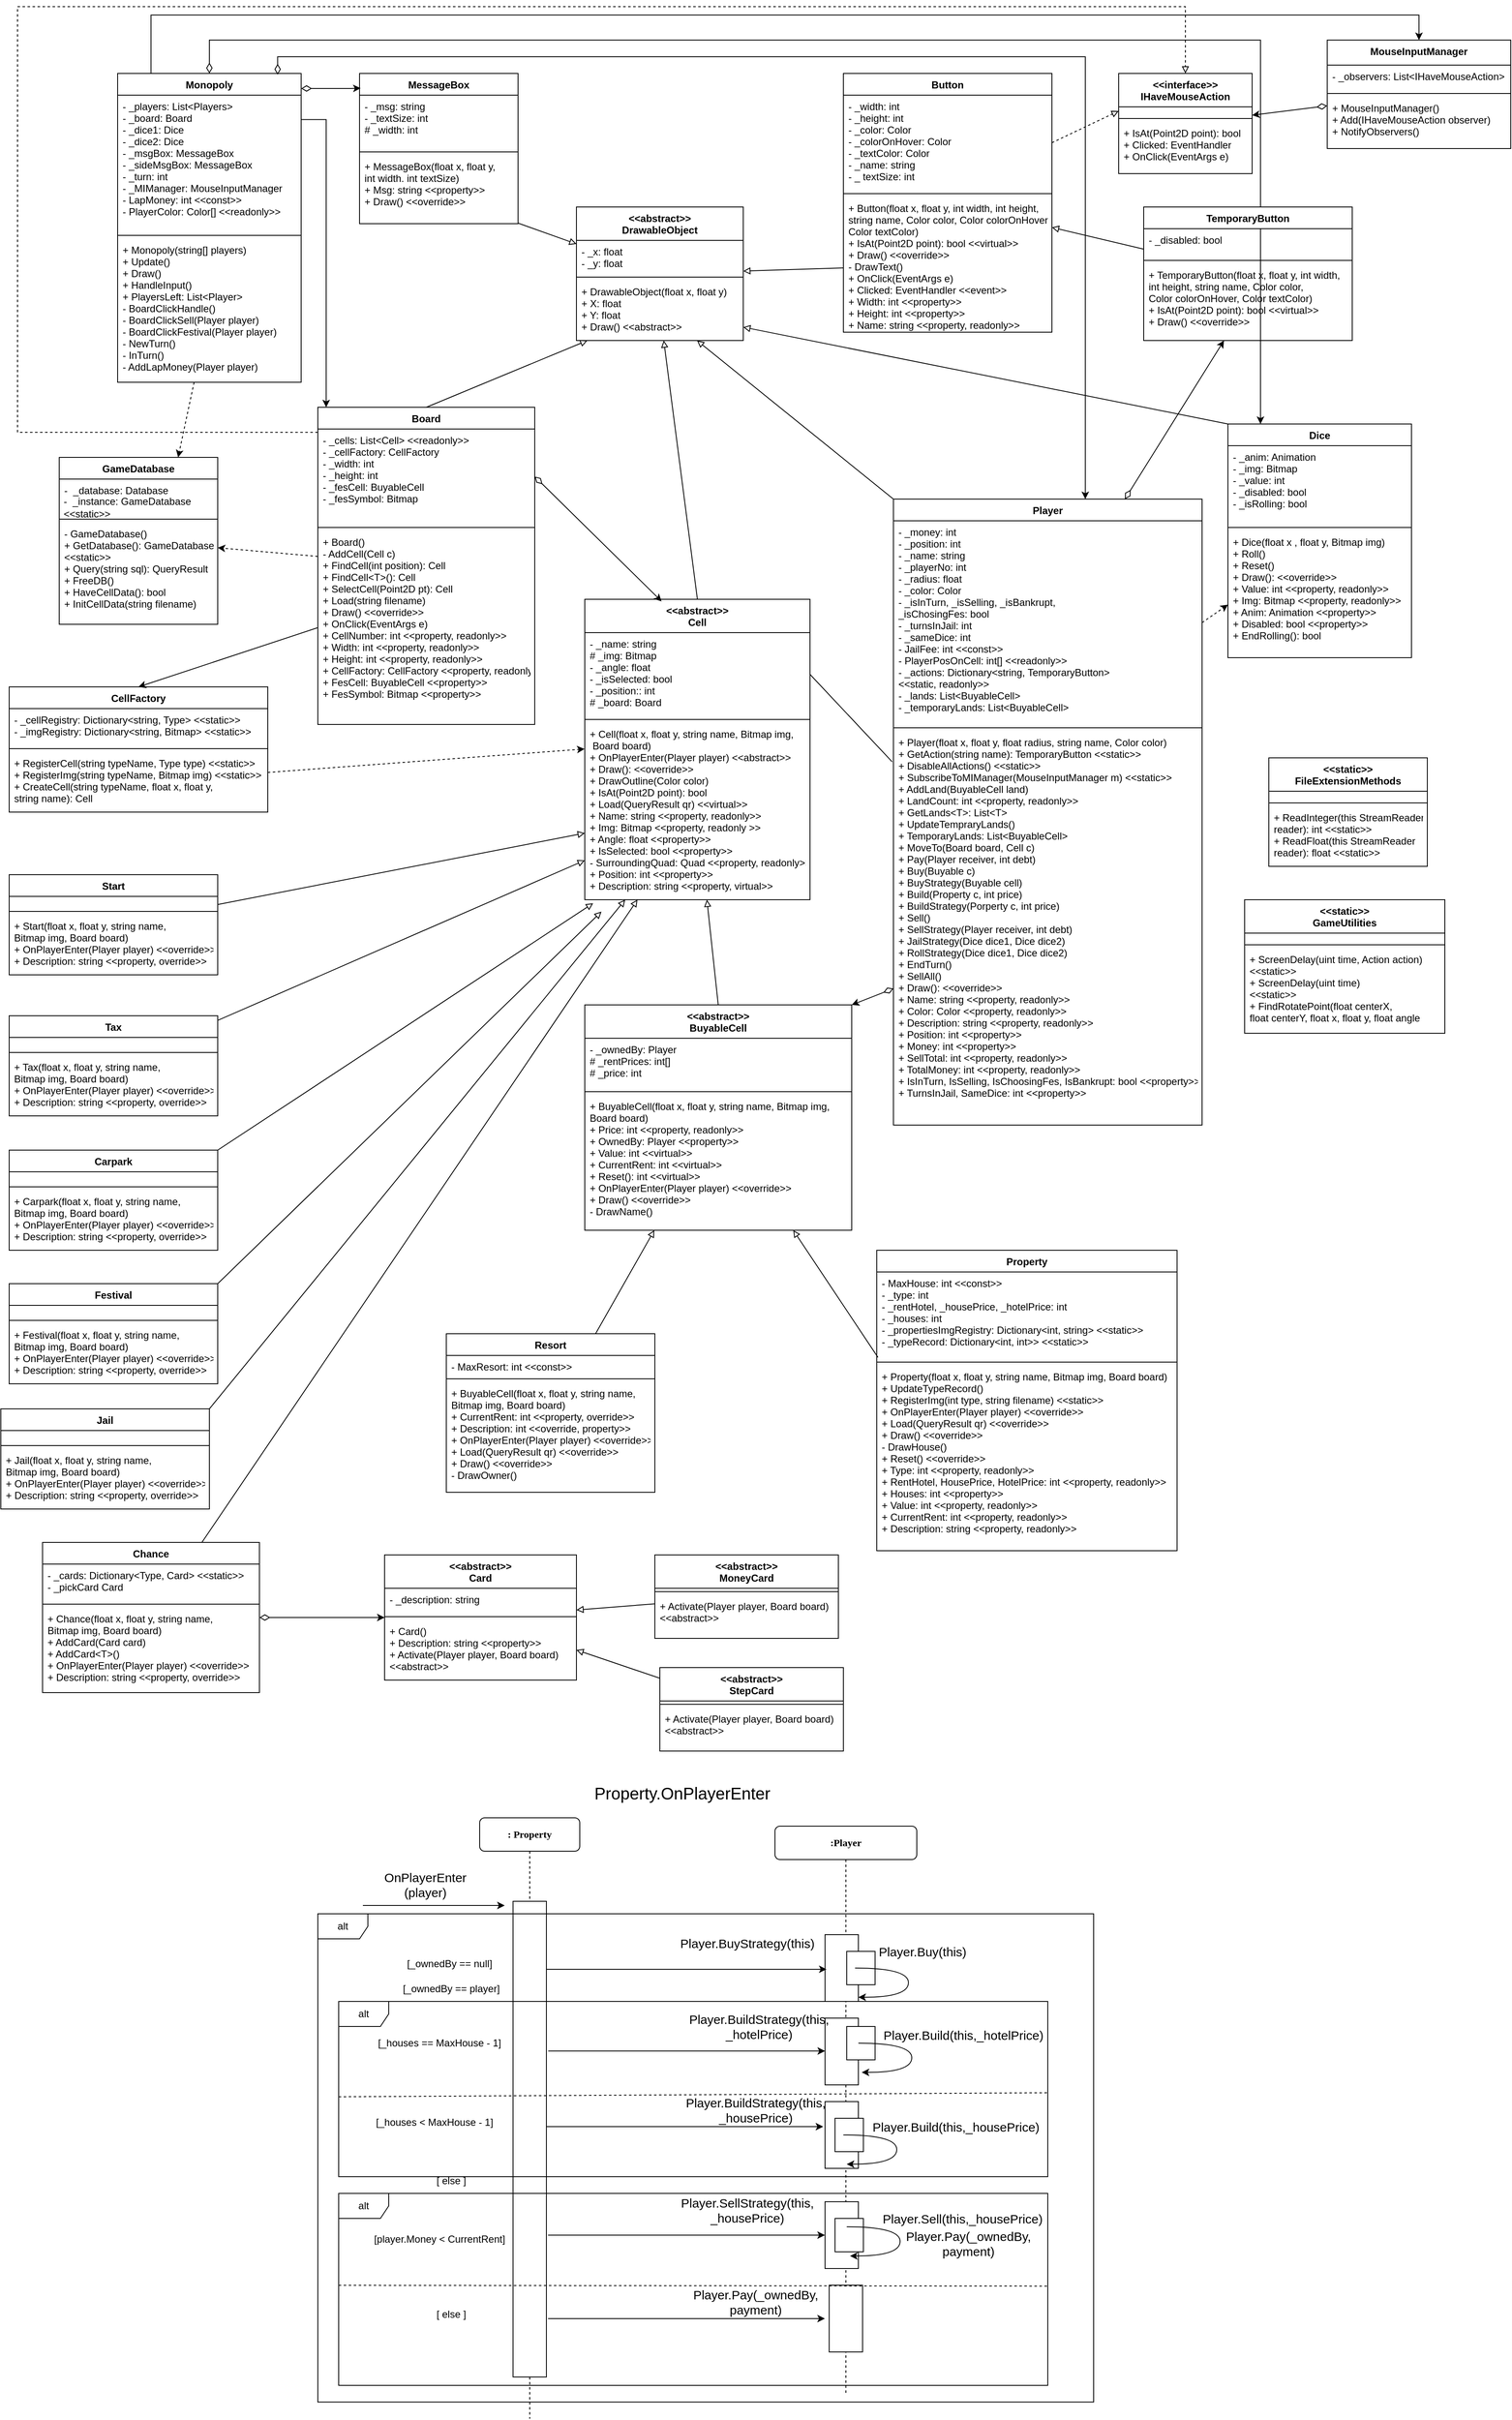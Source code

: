 <mxfile version="15.7.0" type="device"><diagram id="4dg5_g9KkwPtdpr7xRL8" name="Page-1"><mxGraphModel dx="3422" dy="2392" grid="1" gridSize="10" guides="1" tooltips="1" connect="1" arrows="1" fold="1" page="1" pageScale="1" pageWidth="827" pageHeight="1169" math="0" shadow="0"><root><mxCell id="0"/><mxCell id="1" parent="0"/><mxCell id="RVv3rPHld-XLzo9T2pVh-18" value="Button" style="swimlane;fontStyle=1;align=center;verticalAlign=top;childLayout=stackLayout;horizontal=1;startSize=26;horizontalStack=0;resizeParent=1;resizeParentMax=0;resizeLast=0;collapsible=1;marginBottom=0;" parent="1" vertex="1"><mxGeometry x="640" y="40" width="250" height="310" as="geometry"/></mxCell><mxCell id="RVv3rPHld-XLzo9T2pVh-19" value="- _width: int&#10;- _height: int&#10;- _color: Color&#10;- _colorOnHover: Color&#10;- _textColor: Color&#10;- _name: string&#10;- _ textSize: int" style="text;strokeColor=none;fillColor=none;align=left;verticalAlign=top;spacingLeft=4;spacingRight=4;overflow=hidden;rotatable=0;points=[[0,0.5],[1,0.5]];portConstraint=eastwest;" parent="RVv3rPHld-XLzo9T2pVh-18" vertex="1"><mxGeometry y="26" width="250" height="114" as="geometry"/></mxCell><mxCell id="RVv3rPHld-XLzo9T2pVh-20" value="" style="line;strokeWidth=1;fillColor=none;align=left;verticalAlign=middle;spacingTop=-1;spacingLeft=3;spacingRight=3;rotatable=0;labelPosition=right;points=[];portConstraint=eastwest;" parent="RVv3rPHld-XLzo9T2pVh-18" vertex="1"><mxGeometry y="140" width="250" height="8" as="geometry"/></mxCell><mxCell id="RVv3rPHld-XLzo9T2pVh-21" value="+ Button(float x, float y, int width, int height, &#10;string name, Color color, Color colorOnHover,&#10;Color textColor) &#10;+ IsAt(Point2D point): bool &lt;&lt;virtual&gt;&gt;&#10;+ Draw() &lt;&lt;override&gt;&gt; &#10;- DrawText()  &#10;+ OnClick(EventArgs e)&#10;+ Clicked: EventHandler &lt;&lt;event&gt;&gt;&#10;+ Width: int &lt;&lt;property&gt;&gt;&#10;+ Height: int &lt;&lt;property&gt;&gt;&#10;+ Name: string &lt;&lt;property, readonly&gt;&gt;" style="text;strokeColor=none;fillColor=none;align=left;verticalAlign=top;spacingLeft=4;spacingRight=4;overflow=hidden;rotatable=0;points=[[0,0.5],[1,0.5]];portConstraint=eastwest;" parent="RVv3rPHld-XLzo9T2pVh-18" vertex="1"><mxGeometry y="148" width="250" height="162" as="geometry"/></mxCell><mxCell id="RVv3rPHld-XLzo9T2pVh-5" value="&lt;&lt;abstract&gt;&gt;&#10;DrawableObject" style="swimlane;fontStyle=1;align=center;verticalAlign=top;childLayout=stackLayout;horizontal=1;startSize=40;horizontalStack=0;resizeParent=1;resizeParentMax=0;resizeLast=0;collapsible=1;marginBottom=0;" parent="1" vertex="1"><mxGeometry x="320" y="200" width="200" height="160" as="geometry"/></mxCell><mxCell id="RVv3rPHld-XLzo9T2pVh-6" value="- _x: float&#10;- _y: float" style="text;strokeColor=none;fillColor=none;align=left;verticalAlign=top;spacingLeft=4;spacingRight=4;overflow=hidden;rotatable=0;points=[[0,0.5],[1,0.5]];portConstraint=eastwest;" parent="RVv3rPHld-XLzo9T2pVh-5" vertex="1"><mxGeometry y="40" width="200" height="40" as="geometry"/></mxCell><mxCell id="RVv3rPHld-XLzo9T2pVh-7" value="" style="line;strokeWidth=1;fillColor=none;align=left;verticalAlign=middle;spacingTop=-1;spacingLeft=3;spacingRight=3;rotatable=0;labelPosition=right;points=[];portConstraint=eastwest;" parent="RVv3rPHld-XLzo9T2pVh-5" vertex="1"><mxGeometry y="80" width="200" height="8" as="geometry"/></mxCell><mxCell id="RVv3rPHld-XLzo9T2pVh-8" value="+ DrawableObject(float x, float y)&#10;+ X: float&#10;+ Y: float&#10;+ Draw() &lt;&lt;abstract&gt;&gt;" style="text;strokeColor=none;fillColor=none;align=left;verticalAlign=top;spacingLeft=4;spacingRight=4;overflow=hidden;rotatable=0;points=[[0,0.5],[1,0.5]];portConstraint=eastwest;" parent="RVv3rPHld-XLzo9T2pVh-5" vertex="1"><mxGeometry y="88" width="200" height="72" as="geometry"/></mxCell><mxCell id="wWFzx7JPlXSVObBDy9fl-107" style="edgeStyle=none;rounded=0;orthogonalLoop=1;jettySize=auto;html=1;startArrow=none;startFill=0;endArrow=classic;endFill=1;startSize=6;sourcePerimeterSpacing=0;strokeColor=default;dashed=1;entryX=0.75;entryY=0;entryDx=0;entryDy=0;" parent="1" source="RVv3rPHld-XLzo9T2pVh-12" target="wWFzx7JPlXSVObBDy9fl-25" edge="1"><mxGeometry relative="1" as="geometry"/></mxCell><mxCell id="RVv3rPHld-XLzo9T2pVh-9" value="Monopoly" style="swimlane;fontStyle=1;align=center;verticalAlign=top;childLayout=stackLayout;horizontal=1;startSize=26;horizontalStack=0;resizeParent=1;resizeParentMax=0;resizeLast=0;collapsible=1;marginBottom=0;" parent="1" vertex="1"><mxGeometry x="-230" y="40" width="220" height="370" as="geometry"/></mxCell><mxCell id="RVv3rPHld-XLzo9T2pVh-10" value="- _players: List&lt;Players&gt;&#10;- _board: Board&#10;- _dice1: Dice&#10;- _dice2: Dice&#10;- _msgBox: MessageBox&#10;- _sideMsgBox: MessageBox&#10;- _turn: int&#10;- _MIManager: MouseInputManager&#10;- LapMoney: int &lt;&lt;const&gt;&gt;&#10;- PlayerColor: Color[] &lt;&lt;readonly&gt;&gt;" style="text;strokeColor=none;fillColor=none;align=left;verticalAlign=top;spacingLeft=4;spacingRight=4;overflow=hidden;rotatable=0;points=[[0,0.5],[1,0.5]];portConstraint=eastwest;" parent="RVv3rPHld-XLzo9T2pVh-9" vertex="1"><mxGeometry y="26" width="220" height="164" as="geometry"/></mxCell><mxCell id="RVv3rPHld-XLzo9T2pVh-11" value="" style="line;strokeWidth=1;fillColor=none;align=left;verticalAlign=middle;spacingTop=-1;spacingLeft=3;spacingRight=3;rotatable=0;labelPosition=right;points=[];portConstraint=eastwest;" parent="RVv3rPHld-XLzo9T2pVh-9" vertex="1"><mxGeometry y="190" width="220" height="8" as="geometry"/></mxCell><mxCell id="RVv3rPHld-XLzo9T2pVh-12" value="+ Monopoly(string[] players)&#10;+ Update()&#10;+ Draw()&#10;+ HandleInput()&#10;+ PlayersLeft: List&lt;Player&gt;&#10;- BoardClickHandle()&#10;- BoardClickSell(Player player)&#10;- BoardClickFestival(Player player)&#10;- NewTurn()&#10;- InTurn()&#10;- AddLapMoney(Player player)" style="text;strokeColor=none;fillColor=none;align=left;verticalAlign=top;spacingLeft=4;spacingRight=4;overflow=hidden;rotatable=0;points=[[0,0.5],[1,0.5]];portConstraint=eastwest;" parent="RVv3rPHld-XLzo9T2pVh-9" vertex="1"><mxGeometry y="198" width="220" height="172" as="geometry"/></mxCell><mxCell id="RVv3rPHld-XLzo9T2pVh-14" value="Dice" style="swimlane;fontStyle=1;align=center;verticalAlign=top;childLayout=stackLayout;horizontal=1;startSize=26;horizontalStack=0;resizeParent=1;resizeParentMax=0;resizeLast=0;collapsible=1;marginBottom=0;" parent="1" vertex="1"><mxGeometry x="1101" y="460" width="220" height="280" as="geometry"/></mxCell><mxCell id="RVv3rPHld-XLzo9T2pVh-15" value="- _anim: Animation&#10;- _img: Bitmap&#10;- _value: int&#10;- _disabled: bool&#10;- _isRolling: bool" style="text;strokeColor=none;fillColor=none;align=left;verticalAlign=top;spacingLeft=4;spacingRight=4;overflow=hidden;rotatable=0;points=[[0,0.5],[1,0.5]];portConstraint=eastwest;" parent="RVv3rPHld-XLzo9T2pVh-14" vertex="1"><mxGeometry y="26" width="220" height="94" as="geometry"/></mxCell><mxCell id="RVv3rPHld-XLzo9T2pVh-16" value="" style="line;strokeWidth=1;fillColor=none;align=left;verticalAlign=middle;spacingTop=-1;spacingLeft=3;spacingRight=3;rotatable=0;labelPosition=right;points=[];portConstraint=eastwest;" parent="RVv3rPHld-XLzo9T2pVh-14" vertex="1"><mxGeometry y="120" width="220" height="8" as="geometry"/></mxCell><mxCell id="RVv3rPHld-XLzo9T2pVh-17" value="+ Dice(float x , float y, Bitmap img)&#10;+ Roll()&#10;+ Reset()&#10;+ Draw(): &lt;&lt;override&gt;&gt;&#10;+ Value: int &lt;&lt;property, readonly&gt;&gt;&#10;+ Img: Bitmap &lt;&lt;property, readonly&gt;&gt;&#10;+ Anim: Animation &lt;&lt;property&gt;&gt;&#10;+ Disabled: bool &lt;&lt;property&gt;&gt;&#10;+ EndRolling(): bool&#10;" style="text;strokeColor=none;fillColor=none;align=left;verticalAlign=top;spacingLeft=4;spacingRight=4;overflow=hidden;rotatable=0;points=[[0,0.5],[1,0.5]];portConstraint=eastwest;" parent="RVv3rPHld-XLzo9T2pVh-14" vertex="1"><mxGeometry y="128" width="220" height="152" as="geometry"/></mxCell><mxCell id="wWFzx7JPlXSVObBDy9fl-82" style="edgeStyle=none;rounded=0;orthogonalLoop=1;jettySize=auto;html=1;exitX=0.5;exitY=0;exitDx=0;exitDy=0;endArrow=block;endFill=0;" parent="1" source="RVv3rPHld-XLzo9T2pVh-22" target="RVv3rPHld-XLzo9T2pVh-8" edge="1"><mxGeometry relative="1" as="geometry"/></mxCell><mxCell id="RVv3rPHld-XLzo9T2pVh-22" value="&lt;&lt;abstract&gt;&gt;&#10;Cell" style="swimlane;fontStyle=1;align=center;verticalAlign=top;childLayout=stackLayout;horizontal=1;startSize=40;horizontalStack=0;resizeParent=1;resizeParentMax=0;resizeLast=0;collapsible=1;marginBottom=0;" parent="1" vertex="1"><mxGeometry x="330" y="670" width="270" height="360" as="geometry"/></mxCell><mxCell id="RVv3rPHld-XLzo9T2pVh-23" value="- _name: string&#10;# _img: Bitmap&#10;- _angle: float&#10;- _isSelected: bool&#10;- _position:: int&#10;# _board: Board" style="text;strokeColor=none;fillColor=none;align=left;verticalAlign=top;spacingLeft=4;spacingRight=4;overflow=hidden;rotatable=0;points=[[0,0.5],[1,0.5]];portConstraint=eastwest;" parent="RVv3rPHld-XLzo9T2pVh-22" vertex="1"><mxGeometry y="40" width="270" height="100" as="geometry"/></mxCell><mxCell id="RVv3rPHld-XLzo9T2pVh-24" value="" style="line;strokeWidth=1;fillColor=none;align=left;verticalAlign=middle;spacingTop=-1;spacingLeft=3;spacingRight=3;rotatable=0;labelPosition=right;points=[];portConstraint=eastwest;" parent="RVv3rPHld-XLzo9T2pVh-22" vertex="1"><mxGeometry y="140" width="270" height="8" as="geometry"/></mxCell><mxCell id="RVv3rPHld-XLzo9T2pVh-25" value="+ Cell(float x, float y, string name, Bitmap img,&#10; Board board)&#10;+ OnPlayerEnter(Player player) &lt;&lt;abstract&gt;&gt;&#10;+ Draw(): &lt;&lt;override&gt;&gt;&#10;+ DrawOutline(Color color)&#10;+ IsAt(Point2D point): bool&#10;+ Load(QueryResult qr) &lt;&lt;virtual&gt;&gt;&#10;+ Name: string &lt;&lt;property, readonly&gt;&gt;&#10;+ Img: Bitmap &lt;&lt;property, readonly &gt;&gt;&#10;+ Angle: float &lt;&lt;property&gt;&gt;&#10;+ IsSelected: bool &lt;&lt;property&gt;&gt;&#10;- SurroundingQuad: Quad &lt;&lt;property, readonly&gt;&gt;&#10;+ Position: int &lt;&lt;property&gt;&gt;&#10;+ Description: string &lt;&lt;property, virtual&gt;&gt;&#10;&#10;" style="text;strokeColor=none;fillColor=none;align=left;verticalAlign=top;spacingLeft=4;spacingRight=4;overflow=hidden;rotatable=0;points=[[0,0.5],[1,0.5]];portConstraint=eastwest;" parent="RVv3rPHld-XLzo9T2pVh-22" vertex="1"><mxGeometry y="148" width="270" height="212" as="geometry"/></mxCell><mxCell id="wWFzx7JPlXSVObBDy9fl-81" style="edgeStyle=none;rounded=0;orthogonalLoop=1;jettySize=auto;html=1;exitX=0.5;exitY=0;exitDx=0;exitDy=0;endArrow=block;endFill=0;" parent="1" source="RVv3rPHld-XLzo9T2pVh-26" target="RVv3rPHld-XLzo9T2pVh-8" edge="1"><mxGeometry relative="1" as="geometry"/></mxCell><mxCell id="RVv3rPHld-XLzo9T2pVh-26" value="Board" style="swimlane;fontStyle=1;align=center;verticalAlign=top;childLayout=stackLayout;horizontal=1;startSize=26;horizontalStack=0;resizeParent=1;resizeParentMax=0;resizeLast=0;collapsible=1;marginBottom=0;" parent="1" vertex="1"><mxGeometry x="10" y="440" width="260" height="380" as="geometry"/></mxCell><mxCell id="RVv3rPHld-XLzo9T2pVh-27" value="- _cells: List&lt;Cell&gt; &lt;&lt;readonly&gt;&gt;&#10;- _cellFactory: CellFactory&#10;- _width: int&#10;- _height: int&#10;- _fesCell: BuyableCell&#10;- _fesSymbol: Bitmap" style="text;strokeColor=none;fillColor=none;align=left;verticalAlign=top;spacingLeft=4;spacingRight=4;overflow=hidden;rotatable=0;points=[[0,0.5],[1,0.5]];portConstraint=eastwest;" parent="RVv3rPHld-XLzo9T2pVh-26" vertex="1"><mxGeometry y="26" width="260" height="114" as="geometry"/></mxCell><mxCell id="RVv3rPHld-XLzo9T2pVh-28" value="" style="line;strokeWidth=1;fillColor=none;align=left;verticalAlign=middle;spacingTop=-1;spacingLeft=3;spacingRight=3;rotatable=0;labelPosition=right;points=[];portConstraint=eastwest;" parent="RVv3rPHld-XLzo9T2pVh-26" vertex="1"><mxGeometry y="140" width="260" height="8" as="geometry"/></mxCell><mxCell id="RVv3rPHld-XLzo9T2pVh-29" value="+ Board()&#10;- AddCell(Cell c)&#10;+ FindCell(int position): Cell&#10;+ FindCell&lt;T&gt;(): Cell&#10;+ SelectCell(Point2D pt): Cell&#10;+ Load(string filename)&#10;+ Draw() &lt;&lt;override&gt;&gt;&#10;+ OnClick(EventArgs e)&#10;+ CellNumber: int &lt;&lt;property, readonly&gt;&gt;&#10;+ Width: int &lt;&lt;property, readonly&gt;&gt;&#10;+ Height: int &lt;&lt;property, readonly&gt;&gt;&#10;+ CellFactory: CellFactory &lt;&lt;property, readonly&gt;&gt;&#10;+ FesCell: BuyableCell &lt;&lt;property&gt;&gt;&#10;+ FesSymbol: Bitmap &lt;&lt;property&gt;&gt;&#10;&#10; " style="text;strokeColor=none;fillColor=none;align=left;verticalAlign=top;spacingLeft=4;spacingRight=4;overflow=hidden;rotatable=0;points=[[0,0.5],[1,0.5]];portConstraint=eastwest;" parent="RVv3rPHld-XLzo9T2pVh-26" vertex="1"><mxGeometry y="148" width="260" height="232" as="geometry"/></mxCell><mxCell id="RVv3rPHld-XLzo9T2pVh-30" value="Player" style="swimlane;fontStyle=1;align=center;verticalAlign=top;childLayout=stackLayout;horizontal=1;startSize=26;horizontalStack=0;resizeParent=1;resizeParentMax=0;resizeLast=0;collapsible=1;marginBottom=0;" parent="1" vertex="1"><mxGeometry x="700" y="550" width="370" height="750" as="geometry"/></mxCell><mxCell id="RVv3rPHld-XLzo9T2pVh-31" value="- _money: int&#10;- _position: int&#10;- _name: string&#10;- _playerNo: int&#10;- _radius: float&#10;- _color: Color&#10;- _isInTurn, _isSelling, _isBankrupt, &#10;_isChosingFes: bool&#10;- _turnsInJail: int&#10;- _sameDice: int&#10;- JailFee: int &lt;&lt;const&gt;&gt;&#10;- PlayerPosOnCell: int[] &lt;&lt;readonly&gt;&gt;&#10;- _actions: Dictionary&lt;string, TemporaryButton&gt; &#10;&lt;&lt;static, readonly&gt;&gt;&#10;- _lands: List&lt;BuyableCell&gt;&#10;- _temporaryLands: List&lt;BuyableCell&gt;&#10;&#10;" style="text;strokeColor=none;fillColor=none;align=left;verticalAlign=top;spacingLeft=4;spacingRight=4;overflow=hidden;rotatable=0;points=[[0,0.5],[1,0.5]];portConstraint=eastwest;" parent="RVv3rPHld-XLzo9T2pVh-30" vertex="1"><mxGeometry y="26" width="370" height="244" as="geometry"/></mxCell><mxCell id="RVv3rPHld-XLzo9T2pVh-32" value="" style="line;strokeWidth=1;fillColor=none;align=left;verticalAlign=middle;spacingTop=-1;spacingLeft=3;spacingRight=3;rotatable=0;labelPosition=right;points=[];portConstraint=eastwest;" parent="RVv3rPHld-XLzo9T2pVh-30" vertex="1"><mxGeometry y="270" width="370" height="8" as="geometry"/></mxCell><mxCell id="RVv3rPHld-XLzo9T2pVh-33" value="+ Player(float x, float y, float radius, string name, Color color)&#10;+ GetAction(string name): TemporaryButton &lt;&lt;static&gt;&gt;&#10;+ DisableAllActions() &lt;&lt;static&gt;&gt;&#10;+ SubscribeToMIManager(MouseInputManager m) &lt;&lt;static&gt;&gt;&#10;+ AddLand(BuyableCell land)&#10;+ LandCount: int &lt;&lt;property, readonly&gt;&gt;&#10;+ GetLands&lt;T&gt;: List&lt;T&gt;&#10;+ UpdateTempraryLands()&#10;+ TemporaryLands: List&lt;BuyableCell&gt;&#10;+ MoveTo(Board board, Cell c)&#10;+ Pay(Player receiver, int debt)&#10;+ Buy(Buyable c)&#10;+ BuyStrategy(Buyable cell)&#10;+ Build(Property c, int price)&#10;+ BuildStrategy(Porperty c, int price)&#10;+ Sell()&#10;+ SellStrategy(Player receiver, int debt)&#10;+ JailStrategy(Dice dice1, Dice dice2)&#10;+ RollStrategy(Dice dice1, Dice dice2)&#10;+ EndTurn()&#10;+ SellAll()&#10;+ Draw(): &lt;&lt;override&gt;&gt;&#10;+ Name: string &lt;&lt;property, readonly&gt;&gt;&#10;+ Color: Color &lt;&lt;property, readonly&gt;&gt;&#10;+ Description: string &lt;&lt;property, readonly&gt;&gt;&#10;+ Position: int &lt;&lt;property&gt;&gt;&#10;+ Money: int &lt;&lt;property&gt;&gt;&#10;+ SellTotal: int &lt;&lt;property, readonly&gt;&gt;&#10;+ TotalMoney: int &lt;&lt;property, readonly&gt;&gt;&#10;+ IsInTurn, IsSelling, IsChoosingFes, IsBankrupt: bool &lt;&lt;property&gt;&gt;&#10;+ TurnsInJail, SameDice: int &lt;&lt;property&gt;&gt;&#10;" style="text;strokeColor=none;fillColor=none;align=left;verticalAlign=top;spacingLeft=4;spacingRight=4;overflow=hidden;rotatable=0;points=[[0,0.5],[1,0.5]];portConstraint=eastwest;" parent="RVv3rPHld-XLzo9T2pVh-30" vertex="1"><mxGeometry y="278" width="370" height="472" as="geometry"/></mxCell><mxCell id="wWFzx7JPlXSVObBDy9fl-17" value="&lt;&lt;interface&gt;&gt;&#10;IHaveMouseAction" style="swimlane;fontStyle=1;align=center;verticalAlign=top;childLayout=stackLayout;horizontal=1;startSize=40;horizontalStack=0;resizeParent=1;resizeParentMax=0;resizeLast=0;collapsible=1;marginBottom=0;" parent="1" vertex="1"><mxGeometry x="970" y="40" width="160" height="120" as="geometry"/></mxCell><mxCell id="wWFzx7JPlXSVObBDy9fl-18" value=" " style="text;strokeColor=none;fillColor=none;align=left;verticalAlign=top;spacingLeft=4;spacingRight=4;overflow=hidden;rotatable=0;points=[[0,0.5],[1,0.5]];portConstraint=eastwest;" parent="wWFzx7JPlXSVObBDy9fl-17" vertex="1"><mxGeometry y="40" width="160" height="10" as="geometry"/></mxCell><mxCell id="wWFzx7JPlXSVObBDy9fl-19" value="" style="line;strokeWidth=1;fillColor=none;align=left;verticalAlign=middle;spacingTop=-1;spacingLeft=3;spacingRight=3;rotatable=0;labelPosition=right;points=[];portConstraint=eastwest;" parent="wWFzx7JPlXSVObBDy9fl-17" vertex="1"><mxGeometry y="50" width="160" height="8" as="geometry"/></mxCell><mxCell id="wWFzx7JPlXSVObBDy9fl-20" value="+ IsAt(Point2D point): bool&#10;+ Clicked: EventHandler&#10;+ OnClick(EventArgs e)" style="text;strokeColor=none;fillColor=none;align=left;verticalAlign=top;spacingLeft=4;spacingRight=4;overflow=hidden;rotatable=0;points=[[0,0.5],[1,0.5]];portConstraint=eastwest;" parent="wWFzx7JPlXSVObBDy9fl-17" vertex="1"><mxGeometry y="58" width="160" height="62" as="geometry"/></mxCell><mxCell id="wWFzx7JPlXSVObBDy9fl-21" value="&lt;&lt;static&gt;&gt;&#10;FileExtensionMethods" style="swimlane;fontStyle=1;align=center;verticalAlign=top;childLayout=stackLayout;horizontal=1;startSize=40;horizontalStack=0;resizeParent=1;resizeParentMax=0;resizeLast=0;collapsible=1;marginBottom=0;" parent="1" vertex="1"><mxGeometry x="1150" y="860" width="190" height="130" as="geometry"/></mxCell><mxCell id="wWFzx7JPlXSVObBDy9fl-22" value=" " style="text;strokeColor=none;fillColor=none;align=left;verticalAlign=top;spacingLeft=4;spacingRight=4;overflow=hidden;rotatable=0;points=[[0,0.5],[1,0.5]];portConstraint=eastwest;" parent="wWFzx7JPlXSVObBDy9fl-21" vertex="1"><mxGeometry y="40" width="190" height="10" as="geometry"/></mxCell><mxCell id="wWFzx7JPlXSVObBDy9fl-23" value="" style="line;strokeWidth=1;fillColor=none;align=left;verticalAlign=middle;spacingTop=-1;spacingLeft=3;spacingRight=3;rotatable=0;labelPosition=right;points=[];portConstraint=eastwest;" parent="wWFzx7JPlXSVObBDy9fl-21" vertex="1"><mxGeometry y="50" width="190" height="8" as="geometry"/></mxCell><mxCell id="wWFzx7JPlXSVObBDy9fl-24" value="+ ReadInteger(this StreamReader &#10;reader): int &lt;&lt;static&gt;&gt;&#10;+ ReadFloat(this StreamReader&#10;reader): float &lt;&lt;static&gt;&gt;&#10;" style="text;strokeColor=none;fillColor=none;align=left;verticalAlign=top;spacingLeft=4;spacingRight=4;overflow=hidden;rotatable=0;points=[[0,0.5],[1,0.5]];portConstraint=eastwest;" parent="wWFzx7JPlXSVObBDy9fl-21" vertex="1"><mxGeometry y="58" width="190" height="72" as="geometry"/></mxCell><mxCell id="wWFzx7JPlXSVObBDy9fl-25" value="GameDatabase" style="swimlane;fontStyle=1;align=center;verticalAlign=top;childLayout=stackLayout;horizontal=1;startSize=26;horizontalStack=0;resizeParent=1;resizeParentMax=0;resizeLast=0;collapsible=1;marginBottom=0;" parent="1" vertex="1"><mxGeometry x="-300" y="500" width="190" height="200" as="geometry"><mxRectangle x="-290" y="50" width="120" height="26" as="alternateBounds"/></mxGeometry></mxCell><mxCell id="wWFzx7JPlXSVObBDy9fl-26" value="-  _database: Database&#10;" style="text;strokeColor=none;fillColor=none;align=left;verticalAlign=top;spacingLeft=4;spacingRight=4;overflow=hidden;rotatable=0;points=[[0,0.5],[1,0.5]];portConstraint=eastwest;" parent="wWFzx7JPlXSVObBDy9fl-25" vertex="1"><mxGeometry y="26" width="190" height="24" as="geometry"/></mxCell><mxCell id="wWFzx7JPlXSVObBDy9fl-53" value="&amp;nbsp;-&amp;nbsp; _instance: GameDatabase&lt;div style=&quot;padding: 0px ; margin: 0px&quot;&gt;&amp;nbsp;&amp;lt;&amp;lt;static&amp;gt;&amp;gt;&lt;/div&gt;" style="text;html=1;strokeColor=none;fillColor=none;align=left;verticalAlign=middle;whiteSpace=wrap;rounded=0;" parent="wWFzx7JPlXSVObBDy9fl-25" vertex="1"><mxGeometry y="50" width="190" height="20" as="geometry"/></mxCell><mxCell id="wWFzx7JPlXSVObBDy9fl-27" value="" style="line;strokeWidth=1;fillColor=none;align=left;verticalAlign=middle;spacingTop=-1;spacingLeft=3;spacingRight=3;rotatable=0;labelPosition=right;points=[];portConstraint=eastwest;" parent="wWFzx7JPlXSVObBDy9fl-25" vertex="1"><mxGeometry y="70" width="190" height="8" as="geometry"/></mxCell><mxCell id="wWFzx7JPlXSVObBDy9fl-28" value="- GameDatabase()&#10;+ GetDatabase(): GameDatabase&#10;&lt;&lt;static&gt;&gt;&#10;+ Query(string sql): QueryResult&#10;+ FreeDB()&#10;+ HaveCellData(): bool&#10;+ InitCellData(string filename)" style="text;strokeColor=none;fillColor=none;align=left;verticalAlign=top;spacingLeft=4;spacingRight=4;overflow=hidden;rotatable=0;points=[[0,0.5],[1,0.5]];portConstraint=eastwest;" parent="wWFzx7JPlXSVObBDy9fl-25" vertex="1"><mxGeometry y="78" width="190" height="122" as="geometry"/></mxCell><mxCell id="wWFzx7JPlXSVObBDy9fl-29" value="CellFactory" style="swimlane;fontStyle=1;align=center;verticalAlign=top;childLayout=stackLayout;horizontal=1;startSize=26;horizontalStack=0;resizeParent=1;resizeParentMax=0;resizeLast=0;collapsible=1;marginBottom=0;" parent="1" vertex="1"><mxGeometry x="-360" y="775" width="310" height="150" as="geometry"/></mxCell><mxCell id="wWFzx7JPlXSVObBDy9fl-30" value="- _cellRegistry: Dictionary&lt;string, Type&gt; &lt;&lt;static&gt;&gt;&#10;- _imgRegistry: Dictionary&lt;string, Bitmap&gt; &lt;&lt;static&gt;&gt;" style="text;strokeColor=none;fillColor=none;align=left;verticalAlign=top;spacingLeft=4;spacingRight=4;overflow=hidden;rotatable=0;points=[[0,0.5],[1,0.5]];portConstraint=eastwest;fontStyle=0" parent="wWFzx7JPlXSVObBDy9fl-29" vertex="1"><mxGeometry y="26" width="310" height="44" as="geometry"/></mxCell><mxCell id="wWFzx7JPlXSVObBDy9fl-31" value="" style="line;strokeWidth=1;fillColor=none;align=left;verticalAlign=middle;spacingTop=-1;spacingLeft=3;spacingRight=3;rotatable=0;labelPosition=right;points=[];portConstraint=eastwest;" parent="wWFzx7JPlXSVObBDy9fl-29" vertex="1"><mxGeometry y="70" width="310" height="8" as="geometry"/></mxCell><mxCell id="wWFzx7JPlXSVObBDy9fl-32" value="+ RegisterCell(string typeName, Type type) &lt;&lt;static&gt;&gt;&#10;+ RegisterImg(string typeName, Bitmap img) &lt;&lt;static&gt;&gt;&#10;+ CreateCell(string typeName, float x, float y, &#10;string name): Cell&#10;" style="text;strokeColor=none;fillColor=none;align=left;verticalAlign=top;spacingLeft=4;spacingRight=4;overflow=hidden;rotatable=0;points=[[0,0.5],[1,0.5]];portConstraint=eastwest;fontStyle=0" parent="wWFzx7JPlXSVObBDy9fl-29" vertex="1"><mxGeometry y="78" width="310" height="72" as="geometry"/></mxCell><mxCell id="RVv3rPHld-XLzo9T2pVh-34" value="Property" style="swimlane;fontStyle=1;align=center;verticalAlign=top;childLayout=stackLayout;horizontal=1;startSize=26;horizontalStack=0;resizeParent=1;resizeParentMax=0;resizeLast=0;collapsible=1;marginBottom=0;" parent="1" vertex="1"><mxGeometry x="680" y="1450" width="360" height="360" as="geometry"/></mxCell><mxCell id="RVv3rPHld-XLzo9T2pVh-35" value="- MaxHouse: int &lt;&lt;const&gt;&gt;&#10;- _type: int&#10;- _rentHotel, _housePrice, _hotelPrice: int&#10;- _houses: int&#10;- _propertiesImgRegistry: Dictionary&lt;int, string&gt; &lt;&lt;static&gt;&gt;&#10;- _typeRecord: Dictionary&lt;int, int&gt;&gt; &lt;&lt;static&gt;&gt;&#10;" style="text;strokeColor=none;fillColor=none;align=left;verticalAlign=top;spacingLeft=4;spacingRight=4;overflow=hidden;rotatable=0;points=[[0,0.5],[1,0.5]];portConstraint=eastwest;" parent="RVv3rPHld-XLzo9T2pVh-34" vertex="1"><mxGeometry y="26" width="360" height="104" as="geometry"/></mxCell><mxCell id="RVv3rPHld-XLzo9T2pVh-36" value="" style="line;strokeWidth=1;fillColor=none;align=left;verticalAlign=middle;spacingTop=-1;spacingLeft=3;spacingRight=3;rotatable=0;labelPosition=right;points=[];portConstraint=eastwest;" parent="RVv3rPHld-XLzo9T2pVh-34" vertex="1"><mxGeometry y="130" width="360" height="8" as="geometry"/></mxCell><mxCell id="RVv3rPHld-XLzo9T2pVh-37" value="+ Property(float x, float y, string name, Bitmap img, Board board)&#10;+ UpdateTypeRecord()&#10;+ RegisterImg(int type, string filename) &lt;&lt;static&gt;&gt;&#10;+ OnPlayerEnter(Player player) &lt;&lt;override&gt;&gt;&#10;+ Load(QueryResult qr) &lt;&lt;override&gt;&gt;&#10;+ Draw() &lt;&lt;override&gt;&gt;&#10;- DrawHouse()&#10;+ Reset() &lt;&lt;override&gt;&gt;&#10;+ Type: int &lt;&lt;property, readonly&gt;&gt;&#10;+ RentHotel, HousePrice, HotelPrice: int &lt;&lt;property, readonly&gt;&gt;&#10;+ Houses: int &lt;&lt;property&gt;&gt;&#10;+ Value: int &lt;&lt;property, readonly&gt;&gt;&#10;+ CurrentRent: int &lt;&lt;property, readonly&gt;&gt;&#10;+ Description: string &lt;&lt;property, readonly&gt;&gt;" style="text;strokeColor=none;fillColor=none;align=left;verticalAlign=top;spacingLeft=4;spacingRight=4;overflow=hidden;rotatable=0;points=[[0,0.5],[1,0.5]];portConstraint=eastwest;" parent="RVv3rPHld-XLzo9T2pVh-34" vertex="1"><mxGeometry y="138" width="360" height="222" as="geometry"/></mxCell><mxCell id="wWFzx7JPlXSVObBDy9fl-89" style="edgeStyle=none;rounded=0;orthogonalLoop=1;jettySize=auto;html=1;endArrow=block;endFill=0;" parent="1" source="wWFzx7JPlXSVObBDy9fl-55" target="RVv3rPHld-XLzo9T2pVh-25" edge="1"><mxGeometry relative="1" as="geometry"/></mxCell><mxCell id="wWFzx7JPlXSVObBDy9fl-55" value="Chance" style="swimlane;fontStyle=1;align=center;verticalAlign=top;childLayout=stackLayout;horizontal=1;startSize=26;horizontalStack=0;resizeParent=1;resizeParentMax=0;resizeLast=0;collapsible=1;marginBottom=0;" parent="1" vertex="1"><mxGeometry x="-320" y="1800" width="260" height="180" as="geometry"><mxRectangle x="230" y="1020" width="80" height="26" as="alternateBounds"/></mxGeometry></mxCell><mxCell id="wWFzx7JPlXSVObBDy9fl-56" value="- _cards: Dictionary&lt;Type, Card&gt; &lt;&lt;static&gt;&gt;&#10;- _pickCard Card" style="text;strokeColor=none;fillColor=none;align=left;verticalAlign=top;spacingLeft=4;spacingRight=4;overflow=hidden;rotatable=0;points=[[0,0.5],[1,0.5]];portConstraint=eastwest;" parent="wWFzx7JPlXSVObBDy9fl-55" vertex="1"><mxGeometry y="26" width="260" height="44" as="geometry"/></mxCell><mxCell id="wWFzx7JPlXSVObBDy9fl-57" value="" style="line;strokeWidth=1;fillColor=none;align=left;verticalAlign=middle;spacingTop=-1;spacingLeft=3;spacingRight=3;rotatable=0;labelPosition=right;points=[];portConstraint=eastwest;" parent="wWFzx7JPlXSVObBDy9fl-55" vertex="1"><mxGeometry y="70" width="260" height="8" as="geometry"/></mxCell><mxCell id="wWFzx7JPlXSVObBDy9fl-58" value="+ Chance(float x, float y, string name,&#10;Bitmap img, Board board)&#10;+ AddCard(Card card)&#10;+ AddCard&lt;T&gt;()&#10;+ OnPlayerEnter(Player player) &lt;&lt;override&gt;&gt;&#10;+ Description: string &lt;&lt;property, override&gt;&gt;" style="text;strokeColor=none;fillColor=none;align=left;verticalAlign=top;spacingLeft=4;spacingRight=4;overflow=hidden;rotatable=0;points=[[0,0.5],[1,0.5]];portConstraint=eastwest;" parent="wWFzx7JPlXSVObBDy9fl-55" vertex="1"><mxGeometry y="78" width="260" height="102" as="geometry"/></mxCell><mxCell id="wWFzx7JPlXSVObBDy9fl-59" value="Resort" style="swimlane;fontStyle=1;align=center;verticalAlign=top;childLayout=stackLayout;horizontal=1;startSize=26;horizontalStack=0;resizeParent=1;resizeParentMax=0;resizeLast=0;collapsible=1;marginBottom=0;" parent="1" vertex="1"><mxGeometry x="164" y="1550" width="250" height="190" as="geometry"/></mxCell><mxCell id="wWFzx7JPlXSVObBDy9fl-60" value="- MaxResort: int &lt;&lt;const&gt;&gt;&#10;" style="text;strokeColor=none;fillColor=none;align=left;verticalAlign=top;spacingLeft=4;spacingRight=4;overflow=hidden;rotatable=0;points=[[0,0.5],[1,0.5]];portConstraint=eastwest;" parent="wWFzx7JPlXSVObBDy9fl-59" vertex="1"><mxGeometry y="26" width="250" height="24" as="geometry"/></mxCell><mxCell id="wWFzx7JPlXSVObBDy9fl-61" value="" style="line;strokeWidth=1;fillColor=none;align=left;verticalAlign=middle;spacingTop=-1;spacingLeft=3;spacingRight=3;rotatable=0;labelPosition=right;points=[];portConstraint=eastwest;" parent="wWFzx7JPlXSVObBDy9fl-59" vertex="1"><mxGeometry y="50" width="250" height="8" as="geometry"/></mxCell><mxCell id="wWFzx7JPlXSVObBDy9fl-62" value="+ BuyableCell(float x, float y, string name, &#10;Bitmap img, Board board)&#10;+ CurrentRent: int &lt;&lt;property, override&gt;&gt;&#10;+ Description: int &lt;&lt;override, property&gt;&gt;&#10;+ OnPlayerEnter(Player player) &lt;&lt;override&gt;&gt;&#10;+ Load(QueryResult qr) &lt;&lt;override&gt;&gt;&#10;+ Draw() &lt;&lt;override&gt;&gt;&#10;- DrawOwner()" style="text;strokeColor=none;fillColor=none;align=left;verticalAlign=top;spacingLeft=4;spacingRight=4;overflow=hidden;rotatable=0;points=[[0,0.5],[1,0.5]];portConstraint=eastwest;" parent="wWFzx7JPlXSVObBDy9fl-59" vertex="1"><mxGeometry y="58" width="250" height="132" as="geometry"/></mxCell><mxCell id="wWFzx7JPlXSVObBDy9fl-90" style="edgeStyle=none;rounded=0;orthogonalLoop=1;jettySize=auto;html=1;exitX=1;exitY=0;exitDx=0;exitDy=0;endArrow=block;endFill=0;" parent="1" source="wWFzx7JPlXSVObBDy9fl-63" target="RVv3rPHld-XLzo9T2pVh-25" edge="1"><mxGeometry relative="1" as="geometry"/></mxCell><mxCell id="wWFzx7JPlXSVObBDy9fl-63" value="Jail" style="swimlane;fontStyle=1;align=center;verticalAlign=top;childLayout=stackLayout;horizontal=1;startSize=26;horizontalStack=0;resizeParent=1;resizeParentMax=0;resizeLast=0;collapsible=1;marginBottom=0;" parent="1" vertex="1"><mxGeometry x="-370" y="1640" width="250" height="120" as="geometry"/></mxCell><mxCell id="wWFzx7JPlXSVObBDy9fl-64" value=" " style="text;strokeColor=none;fillColor=none;align=left;verticalAlign=top;spacingLeft=4;spacingRight=4;overflow=hidden;rotatable=0;points=[[0,0.5],[1,0.5]];portConstraint=eastwest;" parent="wWFzx7JPlXSVObBDy9fl-63" vertex="1"><mxGeometry y="26" width="250" height="14" as="geometry"/></mxCell><mxCell id="wWFzx7JPlXSVObBDy9fl-65" value="" style="line;strokeWidth=1;fillColor=none;align=left;verticalAlign=middle;spacingTop=-1;spacingLeft=3;spacingRight=3;rotatable=0;labelPosition=right;points=[];portConstraint=eastwest;" parent="wWFzx7JPlXSVObBDy9fl-63" vertex="1"><mxGeometry y="40" width="250" height="8" as="geometry"/></mxCell><mxCell id="wWFzx7JPlXSVObBDy9fl-66" value="+ Jail(float x, float y, string name, &#10;Bitmap img, Board board)&#10;+ OnPlayerEnter(Player player) &lt;&lt;override&gt;&gt;&#10;+ Description: string &lt;&lt;property, override&gt;&gt;" style="text;strokeColor=none;fillColor=none;align=left;verticalAlign=top;spacingLeft=4;spacingRight=4;overflow=hidden;rotatable=0;points=[[0,0.5],[1,0.5]];portConstraint=eastwest;" parent="wWFzx7JPlXSVObBDy9fl-63" vertex="1"><mxGeometry y="48" width="250" height="72" as="geometry"/></mxCell><mxCell id="wWFzx7JPlXSVObBDy9fl-67" value="MessageBox" style="swimlane;fontStyle=1;align=center;verticalAlign=top;childLayout=stackLayout;horizontal=1;startSize=26;horizontalStack=0;resizeParent=1;resizeParentMax=0;resizeLast=0;collapsible=1;marginBottom=0;" parent="1" vertex="1"><mxGeometry x="60" y="40" width="190" height="180" as="geometry"/></mxCell><mxCell id="wWFzx7JPlXSVObBDy9fl-68" value="- _msg: string&#10;- _textSize: int&#10;# _width: int" style="text;strokeColor=none;fillColor=none;align=left;verticalAlign=top;spacingLeft=4;spacingRight=4;overflow=hidden;rotatable=0;points=[[0,0.5],[1,0.5]];portConstraint=eastwest;" parent="wWFzx7JPlXSVObBDy9fl-67" vertex="1"><mxGeometry y="26" width="190" height="64" as="geometry"/></mxCell><mxCell id="wWFzx7JPlXSVObBDy9fl-69" value="" style="line;strokeWidth=1;fillColor=none;align=left;verticalAlign=middle;spacingTop=-1;spacingLeft=3;spacingRight=3;rotatable=0;labelPosition=right;points=[];portConstraint=eastwest;" parent="wWFzx7JPlXSVObBDy9fl-67" vertex="1"><mxGeometry y="90" width="190" height="8" as="geometry"/></mxCell><mxCell id="wWFzx7JPlXSVObBDy9fl-70" value="+ MessageBox(float x, float y, &#10;int width. int textSize)&#10;+ Msg: string &lt;&lt;property&gt;&gt;&#10;+ Draw() &lt;&lt;override&gt;&gt;&#10;" style="text;strokeColor=none;fillColor=none;align=left;verticalAlign=top;spacingLeft=4;spacingRight=4;overflow=hidden;rotatable=0;points=[[0,0.5],[1,0.5]];portConstraint=eastwest;" parent="wWFzx7JPlXSVObBDy9fl-67" vertex="1"><mxGeometry y="98" width="190" height="82" as="geometry"/></mxCell><mxCell id="wWFzx7JPlXSVObBDy9fl-83" style="edgeStyle=none;rounded=0;orthogonalLoop=1;jettySize=auto;html=1;endArrow=block;endFill=0;" parent="1" source="RVv3rPHld-XLzo9T2pVh-21" target="RVv3rPHld-XLzo9T2pVh-5" edge="1"><mxGeometry relative="1" as="geometry"/></mxCell><mxCell id="wWFzx7JPlXSVObBDy9fl-85" style="edgeStyle=none;rounded=0;orthogonalLoop=1;jettySize=auto;html=1;exitX=0;exitY=0;exitDx=0;exitDy=0;endArrow=block;endFill=0;" parent="1" source="RVv3rPHld-XLzo9T2pVh-30" target="RVv3rPHld-XLzo9T2pVh-8" edge="1"><mxGeometry relative="1" as="geometry"/></mxCell><mxCell id="wWFzx7JPlXSVObBDy9fl-84" style="edgeStyle=none;rounded=0;orthogonalLoop=1;jettySize=auto;html=1;exitX=0;exitY=0;exitDx=0;exitDy=0;endArrow=block;endFill=0;" parent="1" source="RVv3rPHld-XLzo9T2pVh-14" target="RVv3rPHld-XLzo9T2pVh-8" edge="1"><mxGeometry relative="1" as="geometry"/></mxCell><mxCell id="wWFzx7JPlXSVObBDy9fl-86" style="edgeStyle=none;rounded=0;orthogonalLoop=1;jettySize=auto;html=1;exitX=1.003;exitY=0.994;exitDx=0;exitDy=0;endArrow=block;endFill=0;exitPerimeter=0;" parent="1" source="wWFzx7JPlXSVObBDy9fl-70" target="RVv3rPHld-XLzo9T2pVh-5" edge="1"><mxGeometry relative="1" as="geometry"/></mxCell><mxCell id="wWFzx7JPlXSVObBDy9fl-91" style="edgeStyle=none;rounded=0;orthogonalLoop=1;jettySize=auto;html=1;endArrow=block;endFill=0;" parent="1" source="wWFzx7JPlXSVObBDy9fl-59" target="DOCZ1QnMr_w2eEclXWND-4" edge="1"><mxGeometry relative="1" as="geometry"/></mxCell><mxCell id="wWFzx7JPlXSVObBDy9fl-92" style="rounded=0;orthogonalLoop=1;jettySize=auto;html=1;endArrow=block;endFill=0;exitX=0.004;exitY=0.984;exitDx=0;exitDy=0;exitPerimeter=0;" parent="1" source="RVv3rPHld-XLzo9T2pVh-35" target="DOCZ1QnMr_w2eEclXWND-4" edge="1"><mxGeometry relative="1" as="geometry"/></mxCell><mxCell id="wWFzx7JPlXSVObBDy9fl-95" style="edgeStyle=none;rounded=0;orthogonalLoop=1;jettySize=auto;html=1;exitX=0;exitY=0.5;exitDx=0;exitDy=0;entryX=0.5;entryY=0;entryDx=0;entryDy=0;endArrow=classic;endFill=1;strokeColor=default;" parent="1" source="RVv3rPHld-XLzo9T2pVh-29" target="wWFzx7JPlXSVObBDy9fl-29" edge="1"><mxGeometry relative="1" as="geometry"/></mxCell><mxCell id="wWFzx7JPlXSVObBDy9fl-97" style="edgeStyle=none;rounded=0;orthogonalLoop=1;jettySize=auto;html=1;entryX=-0.001;entryY=0.148;entryDx=0;entryDy=0;endArrow=classic;endFill=1;strokeColor=default;dashed=1;entryPerimeter=0;" parent="1" source="wWFzx7JPlXSVObBDy9fl-32" target="RVv3rPHld-XLzo9T2pVh-25" edge="1"><mxGeometry relative="1" as="geometry"/></mxCell><mxCell id="wWFzx7JPlXSVObBDy9fl-98" style="edgeStyle=none;rounded=0;orthogonalLoop=1;jettySize=auto;html=1;exitX=1;exitY=0.5;exitDx=0;exitDy=0;entryX=0.341;entryY=0.007;entryDx=0;entryDy=0;entryPerimeter=0;endArrow=classic;endFill=1;strokeColor=default;startArrow=diamondThin;startFill=0;sourcePerimeterSpacing=0;startSize=10;" parent="1" source="RVv3rPHld-XLzo9T2pVh-27" target="RVv3rPHld-XLzo9T2pVh-22" edge="1"><mxGeometry relative="1" as="geometry"/></mxCell><mxCell id="wWFzx7JPlXSVObBDy9fl-99" style="edgeStyle=none;rounded=0;orthogonalLoop=1;jettySize=auto;html=1;exitX=1;exitY=0.5;exitDx=0;exitDy=0;entryX=-0.004;entryY=0.078;entryDx=0;entryDy=0;entryPerimeter=0;startArrow=none;startFill=0;endArrow=none;endFill=0;startSize=6;sourcePerimeterSpacing=0;strokeColor=default;" parent="1" source="RVv3rPHld-XLzo9T2pVh-23" target="RVv3rPHld-XLzo9T2pVh-33" edge="1"><mxGeometry relative="1" as="geometry"/></mxCell><mxCell id="wWFzx7JPlXSVObBDy9fl-100" style="edgeStyle=none;rounded=0;orthogonalLoop=1;jettySize=auto;html=1;exitX=1;exitY=0.5;exitDx=0;exitDy=0;dashed=1;startArrow=none;startFill=0;endArrow=block;endFill=0;startSize=6;sourcePerimeterSpacing=0;strokeColor=default;entryX=0;entryY=0.5;entryDx=0;entryDy=0;" parent="1" source="RVv3rPHld-XLzo9T2pVh-19" target="wWFzx7JPlXSVObBDy9fl-18" edge="1"><mxGeometry relative="1" as="geometry"><mxPoint x="1110" y="670" as="targetPoint"/></mxGeometry></mxCell><mxCell id="wWFzx7JPlXSVObBDy9fl-108" style="edgeStyle=orthogonalEdgeStyle;rounded=0;orthogonalLoop=1;jettySize=auto;html=1;startArrow=none;startFill=0;endArrow=classic;endFill=1;startSize=6;sourcePerimeterSpacing=0;strokeColor=default;exitX=1;exitY=0.178;exitDx=0;exitDy=0;exitPerimeter=0;" parent="1" source="RVv3rPHld-XLzo9T2pVh-10" target="RVv3rPHld-XLzo9T2pVh-26" edge="1"><mxGeometry relative="1" as="geometry"><mxPoint x="-140" y="480" as="sourcePoint"/><Array as="points"><mxPoint x="20" y="95"/></Array></mxGeometry></mxCell><mxCell id="wWFzx7JPlXSVObBDy9fl-110" style="edgeStyle=orthogonalEdgeStyle;rounded=0;orthogonalLoop=1;jettySize=auto;html=1;startArrow=diamondThin;startFill=0;endArrow=classic;endFill=1;startSize=10;sourcePerimeterSpacing=0;strokeColor=default;exitX=0.872;exitY=0.004;exitDx=0;exitDy=0;exitPerimeter=0;" parent="1" source="RVv3rPHld-XLzo9T2pVh-9" edge="1"><mxGeometry relative="1" as="geometry"><mxPoint x="-120" y="40" as="sourcePoint"/><mxPoint x="930" y="550" as="targetPoint"/><Array as="points"><mxPoint x="-38" y="20"/><mxPoint x="930" y="20"/><mxPoint x="930" y="550"/></Array></mxGeometry></mxCell><mxCell id="wWFzx7JPlXSVObBDy9fl-111" style="edgeStyle=orthogonalEdgeStyle;rounded=0;orthogonalLoop=1;jettySize=auto;html=1;startArrow=diamondThin;startFill=0;endArrow=classic;endFill=1;startSize=10;sourcePerimeterSpacing=0;strokeColor=default;exitX=0.5;exitY=0;exitDx=0;exitDy=0;" parent="1" source="RVv3rPHld-XLzo9T2pVh-9" target="RVv3rPHld-XLzo9T2pVh-14" edge="1"><mxGeometry relative="1" as="geometry"><mxPoint x="-50" y="10" as="sourcePoint"/><mxPoint x="910" y="510" as="targetPoint"/><Array as="points"><mxPoint x="-120"/><mxPoint x="1140"/></Array></mxGeometry></mxCell><mxCell id="DOCZ1QnMr_w2eEclXWND-4" value="&lt;&lt;abstract&gt;&gt;&#10;BuyableCell" style="swimlane;fontStyle=1;align=center;verticalAlign=top;childLayout=stackLayout;horizontal=1;startSize=40;horizontalStack=0;resizeParent=1;resizeParentMax=0;resizeLast=0;collapsible=1;marginBottom=0;" vertex="1" parent="1"><mxGeometry x="330" y="1156" width="320" height="270" as="geometry"/></mxCell><mxCell id="DOCZ1QnMr_w2eEclXWND-5" value="- _ownedBy: Player&#10;# _rentPrices: int[]&#10;# _price: int" style="text;strokeColor=none;fillColor=none;align=left;verticalAlign=top;spacingLeft=4;spacingRight=4;overflow=hidden;rotatable=0;points=[[0,0.5],[1,0.5]];portConstraint=eastwest;" vertex="1" parent="DOCZ1QnMr_w2eEclXWND-4"><mxGeometry y="40" width="320" height="60" as="geometry"/></mxCell><mxCell id="DOCZ1QnMr_w2eEclXWND-6" value="" style="line;strokeWidth=1;fillColor=none;align=left;verticalAlign=middle;spacingTop=-1;spacingLeft=3;spacingRight=3;rotatable=0;labelPosition=right;points=[];portConstraint=eastwest;" vertex="1" parent="DOCZ1QnMr_w2eEclXWND-4"><mxGeometry y="100" width="320" height="8" as="geometry"/></mxCell><mxCell id="DOCZ1QnMr_w2eEclXWND-7" value="+ BuyableCell(float x, float y, string name, Bitmap img, &#10;Board board)&#10;+ Price: int &lt;&lt;property, readonly&gt;&gt;&#10;+ OwnedBy: Player &lt;&lt;property&gt;&gt;&#10;+ Value: int &lt;&lt;virtual&gt;&gt;&#10;+ CurrentRent: int &lt;&lt;virtual&gt;&gt;&#10;+ Reset(): int &lt;&lt;virtual&gt;&gt;&#10;+ OnPlayerEnter(Player player) &lt;&lt;override&gt;&gt;&#10;+ Draw() &lt;&lt;override&gt;&gt;&#10;- DrawName()   " style="text;strokeColor=none;fillColor=none;align=left;verticalAlign=top;spacingLeft=4;spacingRight=4;overflow=hidden;rotatable=0;points=[[0,0.5],[1,0.5]];portConstraint=eastwest;" vertex="1" parent="DOCZ1QnMr_w2eEclXWND-4"><mxGeometry y="108" width="320" height="162" as="geometry"/></mxCell><mxCell id="DOCZ1QnMr_w2eEclXWND-10" value="Start" style="swimlane;fontStyle=1;align=center;verticalAlign=top;childLayout=stackLayout;horizontal=1;startSize=26;horizontalStack=0;resizeParent=1;resizeParentMax=0;resizeLast=0;collapsible=1;marginBottom=0;" vertex="1" parent="1"><mxGeometry x="-360" y="1000" width="250" height="120" as="geometry"/></mxCell><mxCell id="DOCZ1QnMr_w2eEclXWND-11" value=" " style="text;strokeColor=none;fillColor=none;align=left;verticalAlign=top;spacingLeft=4;spacingRight=4;overflow=hidden;rotatable=0;points=[[0,0.5],[1,0.5]];portConstraint=eastwest;" vertex="1" parent="DOCZ1QnMr_w2eEclXWND-10"><mxGeometry y="26" width="250" height="14" as="geometry"/></mxCell><mxCell id="DOCZ1QnMr_w2eEclXWND-12" value="" style="line;strokeWidth=1;fillColor=none;align=left;verticalAlign=middle;spacingTop=-1;spacingLeft=3;spacingRight=3;rotatable=0;labelPosition=right;points=[];portConstraint=eastwest;" vertex="1" parent="DOCZ1QnMr_w2eEclXWND-10"><mxGeometry y="40" width="250" height="8" as="geometry"/></mxCell><mxCell id="DOCZ1QnMr_w2eEclXWND-13" value="+ Start(float x, float y, string name, &#10;Bitmap img, Board board)&#10;+ OnPlayerEnter(Player player) &lt;&lt;override&gt;&gt;&#10;+ Description: string &lt;&lt;property, override&gt;&gt;" style="text;strokeColor=none;fillColor=none;align=left;verticalAlign=top;spacingLeft=4;spacingRight=4;overflow=hidden;rotatable=0;points=[[0,0.5],[1,0.5]];portConstraint=eastwest;" vertex="1" parent="DOCZ1QnMr_w2eEclXWND-10"><mxGeometry y="48" width="250" height="72" as="geometry"/></mxCell><mxCell id="DOCZ1QnMr_w2eEclXWND-14" value="Tax" style="swimlane;fontStyle=1;align=center;verticalAlign=top;childLayout=stackLayout;horizontal=1;startSize=26;horizontalStack=0;resizeParent=1;resizeParentMax=0;resizeLast=0;collapsible=1;marginBottom=0;" vertex="1" parent="1"><mxGeometry x="-360" y="1169" width="250" height="120" as="geometry"/></mxCell><mxCell id="DOCZ1QnMr_w2eEclXWND-15" value=" " style="text;strokeColor=none;fillColor=none;align=left;verticalAlign=top;spacingLeft=4;spacingRight=4;overflow=hidden;rotatable=0;points=[[0,0.5],[1,0.5]];portConstraint=eastwest;" vertex="1" parent="DOCZ1QnMr_w2eEclXWND-14"><mxGeometry y="26" width="250" height="14" as="geometry"/></mxCell><mxCell id="DOCZ1QnMr_w2eEclXWND-16" value="" style="line;strokeWidth=1;fillColor=none;align=left;verticalAlign=middle;spacingTop=-1;spacingLeft=3;spacingRight=3;rotatable=0;labelPosition=right;points=[];portConstraint=eastwest;" vertex="1" parent="DOCZ1QnMr_w2eEclXWND-14"><mxGeometry y="40" width="250" height="8" as="geometry"/></mxCell><mxCell id="DOCZ1QnMr_w2eEclXWND-17" value="+ Tax(float x, float y, string name, &#10;Bitmap img, Board board)&#10;+ OnPlayerEnter(Player player) &lt;&lt;override&gt;&gt;&#10;+ Description: string &lt;&lt;property, override&gt;&gt;" style="text;strokeColor=none;fillColor=none;align=left;verticalAlign=top;spacingLeft=4;spacingRight=4;overflow=hidden;rotatable=0;points=[[0,0.5],[1,0.5]];portConstraint=eastwest;" vertex="1" parent="DOCZ1QnMr_w2eEclXWND-14"><mxGeometry y="48" width="250" height="72" as="geometry"/></mxCell><mxCell id="DOCZ1QnMr_w2eEclXWND-18" value="Carpark" style="swimlane;fontStyle=1;align=center;verticalAlign=top;childLayout=stackLayout;horizontal=1;startSize=26;horizontalStack=0;resizeParent=1;resizeParentMax=0;resizeLast=0;collapsible=1;marginBottom=0;" vertex="1" parent="1"><mxGeometry x="-360" y="1330" width="250" height="120" as="geometry"/></mxCell><mxCell id="DOCZ1QnMr_w2eEclXWND-19" value=" " style="text;strokeColor=none;fillColor=none;align=left;verticalAlign=top;spacingLeft=4;spacingRight=4;overflow=hidden;rotatable=0;points=[[0,0.5],[1,0.5]];portConstraint=eastwest;" vertex="1" parent="DOCZ1QnMr_w2eEclXWND-18"><mxGeometry y="26" width="250" height="14" as="geometry"/></mxCell><mxCell id="DOCZ1QnMr_w2eEclXWND-20" value="" style="line;strokeWidth=1;fillColor=none;align=left;verticalAlign=middle;spacingTop=-1;spacingLeft=3;spacingRight=3;rotatable=0;labelPosition=right;points=[];portConstraint=eastwest;" vertex="1" parent="DOCZ1QnMr_w2eEclXWND-18"><mxGeometry y="40" width="250" height="8" as="geometry"/></mxCell><mxCell id="DOCZ1QnMr_w2eEclXWND-21" value="+ Carpark(float x, float y, string name, &#10;Bitmap img, Board board)&#10;+ OnPlayerEnter(Player player) &lt;&lt;override&gt;&gt;&#10;+ Description: string &lt;&lt;property, override&gt;&gt;" style="text;strokeColor=none;fillColor=none;align=left;verticalAlign=top;spacingLeft=4;spacingRight=4;overflow=hidden;rotatable=0;points=[[0,0.5],[1,0.5]];portConstraint=eastwest;" vertex="1" parent="DOCZ1QnMr_w2eEclXWND-18"><mxGeometry y="48" width="250" height="72" as="geometry"/></mxCell><mxCell id="DOCZ1QnMr_w2eEclXWND-22" value="Festival" style="swimlane;fontStyle=1;align=center;verticalAlign=top;childLayout=stackLayout;horizontal=1;startSize=26;horizontalStack=0;resizeParent=1;resizeParentMax=0;resizeLast=0;collapsible=1;marginBottom=0;" vertex="1" parent="1"><mxGeometry x="-360" y="1490" width="250" height="120" as="geometry"/></mxCell><mxCell id="DOCZ1QnMr_w2eEclXWND-23" value=" " style="text;strokeColor=none;fillColor=none;align=left;verticalAlign=top;spacingLeft=4;spacingRight=4;overflow=hidden;rotatable=0;points=[[0,0.5],[1,0.5]];portConstraint=eastwest;" vertex="1" parent="DOCZ1QnMr_w2eEclXWND-22"><mxGeometry y="26" width="250" height="14" as="geometry"/></mxCell><mxCell id="DOCZ1QnMr_w2eEclXWND-24" value="" style="line;strokeWidth=1;fillColor=none;align=left;verticalAlign=middle;spacingTop=-1;spacingLeft=3;spacingRight=3;rotatable=0;labelPosition=right;points=[];portConstraint=eastwest;" vertex="1" parent="DOCZ1QnMr_w2eEclXWND-22"><mxGeometry y="40" width="250" height="8" as="geometry"/></mxCell><mxCell id="DOCZ1QnMr_w2eEclXWND-25" value="+ Festival(float x, float y, string name, &#10;Bitmap img, Board board)&#10;+ OnPlayerEnter(Player player) &lt;&lt;override&gt;&gt;&#10;+ Description: string &lt;&lt;property, override&gt;&gt;" style="text;strokeColor=none;fillColor=none;align=left;verticalAlign=top;spacingLeft=4;spacingRight=4;overflow=hidden;rotatable=0;points=[[0,0.5],[1,0.5]];portConstraint=eastwest;" vertex="1" parent="DOCZ1QnMr_w2eEclXWND-22"><mxGeometry y="48" width="250" height="72" as="geometry"/></mxCell><mxCell id="DOCZ1QnMr_w2eEclXWND-26" value="&lt;&lt;abstract&gt;&gt;&#10;Card" style="swimlane;fontStyle=1;align=center;verticalAlign=top;childLayout=stackLayout;horizontal=1;startSize=40;horizontalStack=0;resizeParent=1;resizeParentMax=0;resizeLast=0;collapsible=1;marginBottom=0;" vertex="1" parent="1"><mxGeometry x="90" y="1815" width="230" height="150" as="geometry"/></mxCell><mxCell id="DOCZ1QnMr_w2eEclXWND-27" value="- _description: string " style="text;strokeColor=none;fillColor=none;align=left;verticalAlign=top;spacingLeft=4;spacingRight=4;overflow=hidden;rotatable=0;points=[[0,0.5],[1,0.5]];portConstraint=eastwest;" vertex="1" parent="DOCZ1QnMr_w2eEclXWND-26"><mxGeometry y="40" width="230" height="30" as="geometry"/></mxCell><mxCell id="DOCZ1QnMr_w2eEclXWND-28" value="" style="line;strokeWidth=1;fillColor=none;align=left;verticalAlign=middle;spacingTop=-1;spacingLeft=3;spacingRight=3;rotatable=0;labelPosition=right;points=[];portConstraint=eastwest;" vertex="1" parent="DOCZ1QnMr_w2eEclXWND-26"><mxGeometry y="70" width="230" height="8" as="geometry"/></mxCell><mxCell id="DOCZ1QnMr_w2eEclXWND-29" value="+ Card()&#10;+ Description: string &lt;&lt;property&gt;&gt;&#10;+ Activate(Player player, Board board) &#10;&lt;&lt;abstract&gt;&gt;" style="text;strokeColor=none;fillColor=none;align=left;verticalAlign=top;spacingLeft=4;spacingRight=4;overflow=hidden;rotatable=0;points=[[0,0.5],[1,0.5]];portConstraint=eastwest;" vertex="1" parent="DOCZ1QnMr_w2eEclXWND-26"><mxGeometry y="78" width="230" height="72" as="geometry"/></mxCell><mxCell id="DOCZ1QnMr_w2eEclXWND-30" value="&lt;&lt;static&gt;&gt;&#10;GameUtilities" style="swimlane;fontStyle=1;align=center;verticalAlign=top;childLayout=stackLayout;horizontal=1;startSize=40;horizontalStack=0;resizeParent=1;resizeParentMax=0;resizeLast=0;collapsible=1;marginBottom=0;" vertex="1" parent="1"><mxGeometry x="1121" y="1030" width="240" height="160" as="geometry"/></mxCell><mxCell id="DOCZ1QnMr_w2eEclXWND-31" value=" " style="text;strokeColor=none;fillColor=none;align=left;verticalAlign=top;spacingLeft=4;spacingRight=4;overflow=hidden;rotatable=0;points=[[0,0.5],[1,0.5]];portConstraint=eastwest;" vertex="1" parent="DOCZ1QnMr_w2eEclXWND-30"><mxGeometry y="40" width="240" height="10" as="geometry"/></mxCell><mxCell id="DOCZ1QnMr_w2eEclXWND-32" value="" style="line;strokeWidth=1;fillColor=none;align=left;verticalAlign=middle;spacingTop=-1;spacingLeft=3;spacingRight=3;rotatable=0;labelPosition=right;points=[];portConstraint=eastwest;" vertex="1" parent="DOCZ1QnMr_w2eEclXWND-30"><mxGeometry y="50" width="240" height="8" as="geometry"/></mxCell><mxCell id="DOCZ1QnMr_w2eEclXWND-33" value="+ ScreenDelay(uint time, Action action)&#10;&lt;&lt;static&gt;&gt;&#10;+ ScreenDelay(uint time)&#10;&lt;&lt;static&gt;&gt;&#10;+ FindRotatePoint(float centerX, &#10;float centerY, float x, float y, float angle" style="text;strokeColor=none;fillColor=none;align=left;verticalAlign=top;spacingLeft=4;spacingRight=4;overflow=hidden;rotatable=0;points=[[0,0.5],[1,0.5]];portConstraint=eastwest;" vertex="1" parent="DOCZ1QnMr_w2eEclXWND-30"><mxGeometry y="58" width="240" height="102" as="geometry"/></mxCell><mxCell id="DOCZ1QnMr_w2eEclXWND-34" value="&lt;&lt;abstract&gt;&gt;&#10;MoneyCard" style="swimlane;fontStyle=1;align=center;verticalAlign=top;childLayout=stackLayout;horizontal=1;startSize=40;horizontalStack=0;resizeParent=1;resizeParentMax=0;resizeLast=0;collapsible=1;marginBottom=0;" vertex="1" parent="1"><mxGeometry x="414" y="1815" width="220" height="100" as="geometry"/></mxCell><mxCell id="DOCZ1QnMr_w2eEclXWND-36" value="" style="line;strokeWidth=1;fillColor=none;align=left;verticalAlign=middle;spacingTop=-1;spacingLeft=3;spacingRight=3;rotatable=0;labelPosition=right;points=[];portConstraint=eastwest;" vertex="1" parent="DOCZ1QnMr_w2eEclXWND-34"><mxGeometry y="40" width="220" height="8" as="geometry"/></mxCell><mxCell id="DOCZ1QnMr_w2eEclXWND-37" value="+ Activate(Player player, Board board)&#10;&lt;&lt;abstract&gt;&gt;" style="text;strokeColor=none;fillColor=none;align=left;verticalAlign=top;spacingLeft=4;spacingRight=4;overflow=hidden;rotatable=0;points=[[0,0.5],[1,0.5]];portConstraint=eastwest;" vertex="1" parent="DOCZ1QnMr_w2eEclXWND-34"><mxGeometry y="48" width="220" height="52" as="geometry"/></mxCell><mxCell id="DOCZ1QnMr_w2eEclXWND-38" value="&lt;&lt;abstract&gt;&gt;&#10;StepCard" style="swimlane;fontStyle=1;align=center;verticalAlign=top;childLayout=stackLayout;horizontal=1;startSize=40;horizontalStack=0;resizeParent=1;resizeParentMax=0;resizeLast=0;collapsible=1;marginBottom=0;" vertex="1" parent="1"><mxGeometry x="420" y="1950" width="220" height="100" as="geometry"/></mxCell><mxCell id="DOCZ1QnMr_w2eEclXWND-39" value="" style="line;strokeWidth=1;fillColor=none;align=left;verticalAlign=middle;spacingTop=-1;spacingLeft=3;spacingRight=3;rotatable=0;labelPosition=right;points=[];portConstraint=eastwest;" vertex="1" parent="DOCZ1QnMr_w2eEclXWND-38"><mxGeometry y="40" width="220" height="8" as="geometry"/></mxCell><mxCell id="DOCZ1QnMr_w2eEclXWND-40" value="+ Activate(Player player, Board board)&#10;&lt;&lt;abstract&gt;&gt;" style="text;strokeColor=none;fillColor=none;align=left;verticalAlign=top;spacingLeft=4;spacingRight=4;overflow=hidden;rotatable=0;points=[[0,0.5],[1,0.5]];portConstraint=eastwest;" vertex="1" parent="DOCZ1QnMr_w2eEclXWND-38"><mxGeometry y="48" width="220" height="52" as="geometry"/></mxCell><mxCell id="DOCZ1QnMr_w2eEclXWND-41" value="MouseInputManager" style="swimlane;fontStyle=1;align=center;verticalAlign=top;childLayout=stackLayout;horizontal=1;startSize=30;horizontalStack=0;resizeParent=1;resizeParentMax=0;resizeLast=0;collapsible=1;marginBottom=0;" vertex="1" parent="1"><mxGeometry x="1220" width="220" height="130" as="geometry"/></mxCell><mxCell id="DOCZ1QnMr_w2eEclXWND-42" value="- _observers: List&lt;IHaveMouseAction&gt;&#10;" style="text;strokeColor=none;fillColor=none;align=left;verticalAlign=top;spacingLeft=4;spacingRight=4;overflow=hidden;rotatable=0;points=[[0,0.5],[1,0.5]];portConstraint=eastwest;" vertex="1" parent="DOCZ1QnMr_w2eEclXWND-41"><mxGeometry y="30" width="220" height="30" as="geometry"/></mxCell><mxCell id="DOCZ1QnMr_w2eEclXWND-43" value="" style="line;strokeWidth=1;fillColor=none;align=left;verticalAlign=middle;spacingTop=-1;spacingLeft=3;spacingRight=3;rotatable=0;labelPosition=right;points=[];portConstraint=eastwest;" vertex="1" parent="DOCZ1QnMr_w2eEclXWND-41"><mxGeometry y="60" width="220" height="8" as="geometry"/></mxCell><mxCell id="DOCZ1QnMr_w2eEclXWND-44" value="+ MouseInputManager()&#10;+ Add(IHaveMouseAction observer)&#10;+ NotifyObservers()" style="text;strokeColor=none;fillColor=none;align=left;verticalAlign=top;spacingLeft=4;spacingRight=4;overflow=hidden;rotatable=0;points=[[0,0.5],[1,0.5]];portConstraint=eastwest;" vertex="1" parent="DOCZ1QnMr_w2eEclXWND-41"><mxGeometry y="68" width="220" height="62" as="geometry"/></mxCell><mxCell id="DOCZ1QnMr_w2eEclXWND-45" value="TemporaryButton" style="swimlane;fontStyle=1;align=center;verticalAlign=top;childLayout=stackLayout;horizontal=1;startSize=26;horizontalStack=0;resizeParent=1;resizeParentMax=0;resizeLast=0;collapsible=1;marginBottom=0;" vertex="1" parent="1"><mxGeometry x="1000" y="200" width="250" height="160" as="geometry"/></mxCell><mxCell id="DOCZ1QnMr_w2eEclXWND-46" value="- _disabled: bool" style="text;strokeColor=none;fillColor=none;align=left;verticalAlign=top;spacingLeft=4;spacingRight=4;overflow=hidden;rotatable=0;points=[[0,0.5],[1,0.5]];portConstraint=eastwest;" vertex="1" parent="DOCZ1QnMr_w2eEclXWND-45"><mxGeometry y="26" width="250" height="34" as="geometry"/></mxCell><mxCell id="DOCZ1QnMr_w2eEclXWND-47" value="" style="line;strokeWidth=1;fillColor=none;align=left;verticalAlign=middle;spacingTop=-1;spacingLeft=3;spacingRight=3;rotatable=0;labelPosition=right;points=[];portConstraint=eastwest;" vertex="1" parent="DOCZ1QnMr_w2eEclXWND-45"><mxGeometry y="60" width="250" height="8" as="geometry"/></mxCell><mxCell id="DOCZ1QnMr_w2eEclXWND-48" value="+ TemporaryButton(float x, float y, int width, &#10;int height, string name, Color color, &#10;Color colorOnHover, Color textColor) &#10;+ IsAt(Point2D point): bool &lt;&lt;virtual&gt;&gt;&#10;+ Draw() &lt;&lt;override&gt;&gt; " style="text;strokeColor=none;fillColor=none;align=left;verticalAlign=top;spacingLeft=4;spacingRight=4;overflow=hidden;rotatable=0;points=[[0,0.5],[1,0.5]];portConstraint=eastwest;" vertex="1" parent="DOCZ1QnMr_w2eEclXWND-45"><mxGeometry y="68" width="250" height="92" as="geometry"/></mxCell><mxCell id="DOCZ1QnMr_w2eEclXWND-51" style="edgeStyle=orthogonalEdgeStyle;rounded=0;orthogonalLoop=1;jettySize=auto;html=1;startArrow=diamondThin;startFill=0;endArrow=classic;endFill=1;startSize=10;sourcePerimeterSpacing=0;strokeColor=default;entryX=0.007;entryY=0.098;entryDx=0;entryDy=0;entryPerimeter=0;" edge="1" parent="1" source="RVv3rPHld-XLzo9T2pVh-9" target="wWFzx7JPlXSVObBDy9fl-67"><mxGeometry relative="1" as="geometry"><mxPoint x="45.02" y="250" as="sourcePoint"/><mxPoint x="162" y="148" as="targetPoint"/><Array as="points"><mxPoint x="50" y="58"/><mxPoint x="50" y="58"/></Array></mxGeometry></mxCell><mxCell id="DOCZ1QnMr_w2eEclXWND-52" style="edgeStyle=none;rounded=0;orthogonalLoop=1;jettySize=auto;html=1;exitX=1;exitY=0.5;exitDx=0;exitDy=0;startArrow=none;startFill=0;endArrow=classic;endFill=1;startSize=6;sourcePerimeterSpacing=0;strokeColor=default;dashed=1;" edge="1" parent="1" source="RVv3rPHld-XLzo9T2pVh-31" target="RVv3rPHld-XLzo9T2pVh-14"><mxGeometry relative="1" as="geometry"><mxPoint x="1246.46" y="340.004" as="sourcePoint"/><mxPoint x="1175.55" y="395.02" as="targetPoint"/></mxGeometry></mxCell><mxCell id="DOCZ1QnMr_w2eEclXWND-53" style="edgeStyle=none;rounded=0;orthogonalLoop=1;jettySize=auto;html=1;endArrow=block;endFill=0;" edge="1" parent="1" source="DOCZ1QnMr_w2eEclXWND-45" target="RVv3rPHld-XLzo9T2pVh-18"><mxGeometry relative="1" as="geometry"><mxPoint x="650" y="282.986" as="sourcePoint"/><mxPoint x="940" y="260" as="targetPoint"/></mxGeometry></mxCell><mxCell id="DOCZ1QnMr_w2eEclXWND-54" style="edgeStyle=none;rounded=0;orthogonalLoop=1;jettySize=auto;html=1;endArrow=classic;endFill=1;strokeColor=default;startArrow=diamondThin;startFill=0;sourcePerimeterSpacing=0;startSize=10;" edge="1" parent="1" source="DOCZ1QnMr_w2eEclXWND-41" target="wWFzx7JPlXSVObBDy9fl-17"><mxGeometry relative="1" as="geometry"><mxPoint x="1340" y="360" as="sourcePoint"/><mxPoint x="1492.07" y="509.52" as="targetPoint"/></mxGeometry></mxCell><mxCell id="DOCZ1QnMr_w2eEclXWND-55" style="edgeStyle=none;rounded=0;orthogonalLoop=1;jettySize=auto;html=1;startArrow=none;startFill=0;endArrow=classic;endFill=1;startSize=6;sourcePerimeterSpacing=0;strokeColor=default;dashed=1;" edge="1" parent="1" source="RVv3rPHld-XLzo9T2pVh-26" target="wWFzx7JPlXSVObBDy9fl-25"><mxGeometry relative="1" as="geometry"><mxPoint x="-218.9" y="423.784" as="sourcePoint"/><mxPoint x="-289.81" y="478.8" as="targetPoint"/></mxGeometry></mxCell><mxCell id="DOCZ1QnMr_w2eEclXWND-56" style="edgeStyle=none;rounded=0;orthogonalLoop=1;jettySize=auto;html=1;endArrow=block;endFill=0;" edge="1" parent="1" source="DOCZ1QnMr_w2eEclXWND-10" target="RVv3rPHld-XLzo9T2pVh-25"><mxGeometry relative="1" as="geometry"><mxPoint x="-95" y="1183.171" as="sourcePoint"/><mxPoint x="340" y="993.014" as="targetPoint"/></mxGeometry></mxCell><mxCell id="DOCZ1QnMr_w2eEclXWND-57" style="edgeStyle=none;rounded=0;orthogonalLoop=1;jettySize=auto;html=1;endArrow=block;endFill=0;" edge="1" parent="1" source="DOCZ1QnMr_w2eEclXWND-14" target="RVv3rPHld-XLzo9T2pVh-25"><mxGeometry relative="1" as="geometry"><mxPoint x="-95" y="1183.171" as="sourcePoint"/><mxPoint x="340" y="993.014" as="targetPoint"/></mxGeometry></mxCell><mxCell id="DOCZ1QnMr_w2eEclXWND-59" style="edgeStyle=none;rounded=0;orthogonalLoop=1;jettySize=auto;html=1;endArrow=block;endFill=0;exitX=1;exitY=0;exitDx=0;exitDy=0;" edge="1" parent="1" source="DOCZ1QnMr_w2eEclXWND-18"><mxGeometry relative="1" as="geometry"><mxPoint x="-139.186" y="1390" as="sourcePoint"/><mxPoint x="340" y="1034.23" as="targetPoint"/></mxGeometry></mxCell><mxCell id="DOCZ1QnMr_w2eEclXWND-60" style="edgeStyle=none;rounded=0;orthogonalLoop=1;jettySize=auto;html=1;endArrow=block;endFill=0;exitX=1;exitY=0;exitDx=0;exitDy=0;" edge="1" parent="1" source="DOCZ1QnMr_w2eEclXWND-22"><mxGeometry relative="1" as="geometry"><mxPoint x="-95" y="1540" as="sourcePoint"/><mxPoint x="350" y="1044.23" as="targetPoint"/></mxGeometry></mxCell><mxCell id="DOCZ1QnMr_w2eEclXWND-61" style="edgeStyle=none;rounded=0;orthogonalLoop=1;jettySize=auto;html=1;exitX=0.5;exitY=0;exitDx=0;exitDy=0;endArrow=block;endFill=0;" edge="1" parent="1" source="DOCZ1QnMr_w2eEclXWND-4" target="RVv3rPHld-XLzo9T2pVh-25"><mxGeometry relative="1" as="geometry"><mxPoint x="-80" y="1830.0" as="sourcePoint"/><mxPoint x="409.342" y="1040" as="targetPoint"/></mxGeometry></mxCell><mxCell id="DOCZ1QnMr_w2eEclXWND-62" style="rounded=0;orthogonalLoop=1;jettySize=auto;html=1;endArrow=block;endFill=0;" edge="1" parent="1" source="DOCZ1QnMr_w2eEclXWND-34" target="DOCZ1QnMr_w2eEclXWND-26"><mxGeometry relative="1" as="geometry"><mxPoint x="831.4" y="1538.336" as="sourcePoint"/><mxPoint x="685" y="1422.068" as="targetPoint"/></mxGeometry></mxCell><mxCell id="DOCZ1QnMr_w2eEclXWND-63" style="rounded=0;orthogonalLoop=1;jettySize=auto;html=1;endArrow=block;endFill=0;" edge="1" parent="1" source="DOCZ1QnMr_w2eEclXWND-38" target="DOCZ1QnMr_w2eEclXWND-26"><mxGeometry relative="1" as="geometry"><mxPoint x="424.0" y="1883.621" as="sourcePoint"/><mxPoint x="330" y="1890.987" as="targetPoint"/></mxGeometry></mxCell><mxCell id="DOCZ1QnMr_w2eEclXWND-65" style="edgeStyle=none;rounded=0;orthogonalLoop=1;jettySize=auto;html=1;endArrow=classic;endFill=1;strokeColor=default;startArrow=diamondThin;startFill=0;sourcePerimeterSpacing=0;startSize=10;" edge="1" parent="1" source="wWFzx7JPlXSVObBDy9fl-55" target="DOCZ1QnMr_w2eEclXWND-26"><mxGeometry relative="1" as="geometry"><mxPoint x="54.037" y="1990" as="sourcePoint"/><mxPoint x="255.96" y="2165" as="targetPoint"/></mxGeometry></mxCell><mxCell id="DOCZ1QnMr_w2eEclXWND-66" style="edgeStyle=orthogonalEdgeStyle;rounded=0;orthogonalLoop=1;jettySize=auto;html=1;startArrow=none;startFill=0;endArrow=classic;endFill=1;startSize=6;sourcePerimeterSpacing=0;strokeColor=default;entryX=0.5;entryY=0;entryDx=0;entryDy=0;" edge="1" parent="1" source="RVv3rPHld-XLzo9T2pVh-9" target="DOCZ1QnMr_w2eEclXWND-41"><mxGeometry relative="1" as="geometry"><mxPoint x="160" y="-229.948" as="sourcePoint"/><Array as="points"><mxPoint x="-190" y="-30"/><mxPoint x="1330" y="-30"/></Array><mxPoint x="190" y="114.86" as="targetPoint"/></mxGeometry></mxCell><mxCell id="DOCZ1QnMr_w2eEclXWND-67" style="edgeStyle=none;rounded=0;orthogonalLoop=1;jettySize=auto;html=1;endArrow=classic;endFill=1;strokeColor=default;startArrow=diamondThin;startFill=0;sourcePerimeterSpacing=0;startSize=10;entryX=1;entryY=0;entryDx=0;entryDy=0;" edge="1" parent="1" source="RVv3rPHld-XLzo9T2pVh-33" target="DOCZ1QnMr_w2eEclXWND-4"><mxGeometry relative="1" as="geometry"><mxPoint x="690" y="1108.75" as="sourcePoint"/><mxPoint x="600" y="1120.0" as="targetPoint"/></mxGeometry></mxCell><mxCell id="DOCZ1QnMr_w2eEclXWND-70" style="edgeStyle=none;rounded=0;orthogonalLoop=1;jettySize=auto;html=1;endArrow=classic;endFill=1;strokeColor=default;startArrow=diamondThin;startFill=0;sourcePerimeterSpacing=0;startSize=10;exitX=0.75;exitY=0;exitDx=0;exitDy=0;" edge="1" parent="1" source="RVv3rPHld-XLzo9T2pVh-30" target="DOCZ1QnMr_w2eEclXWND-48"><mxGeometry relative="1" as="geometry"><mxPoint x="1230" y="88.75" as="sourcePoint"/><mxPoint x="1140" y="100" as="targetPoint"/></mxGeometry></mxCell><mxCell id="DOCZ1QnMr_w2eEclXWND-72" style="edgeStyle=orthogonalEdgeStyle;rounded=0;orthogonalLoop=1;jettySize=auto;html=1;dashed=1;startArrow=none;startFill=0;endArrow=block;endFill=0;startSize=6;sourcePerimeterSpacing=0;strokeColor=default;entryX=0.5;entryY=0;entryDx=0;entryDy=0;" edge="1" parent="1" target="wWFzx7JPlXSVObBDy9fl-17"><mxGeometry relative="1" as="geometry"><mxPoint x="-620" y="290" as="targetPoint"/><mxPoint x="10" y="470" as="sourcePoint"/><Array as="points"><mxPoint x="-350" y="470"/><mxPoint x="-350" y="-40"/><mxPoint x="1050" y="-40"/></Array></mxGeometry></mxCell><mxCell id="DOCZ1QnMr_w2eEclXWND-73" value="&lt;b&gt;:Player&lt;br&gt;&lt;/b&gt;" style="shape=umlLifeline;perimeter=lifelinePerimeter;whiteSpace=wrap;html=1;container=1;collapsible=0;recursiveResize=0;outlineConnect=0;rounded=1;shadow=0;comic=0;labelBackgroundColor=none;strokeWidth=1;fontFamily=Verdana;fontSize=12;align=center;" vertex="1" parent="1"><mxGeometry x="558" y="2140" width="170" height="680" as="geometry"/></mxCell><mxCell id="DOCZ1QnMr_w2eEclXWND-74" value="" style="html=1;points=[];perimeter=orthogonalPerimeter;rounded=0;shadow=0;comic=0;labelBackgroundColor=none;strokeWidth=1;fontFamily=Verdana;fontSize=12;align=center;" vertex="1" parent="DOCZ1QnMr_w2eEclXWND-73"><mxGeometry x="60" y="130" width="40" height="80" as="geometry"/></mxCell><mxCell id="DOCZ1QnMr_w2eEclXWND-77" value="" style="html=1;points=[];perimeter=orthogonalPerimeter;rounded=0;shadow=0;comic=0;labelBackgroundColor=none;strokeWidth=1;fontFamily=Verdana;fontSize=12;align=center;" vertex="1" parent="DOCZ1QnMr_w2eEclXWND-73"><mxGeometry x="60" y="230" width="40" height="80" as="geometry"/></mxCell><mxCell id="DOCZ1QnMr_w2eEclXWND-79" value="" style="html=1;points=[];perimeter=orthogonalPerimeter;rounded=0;shadow=0;comic=0;labelBackgroundColor=none;strokeWidth=1;fontFamily=Verdana;fontSize=12;align=center;" vertex="1" parent="DOCZ1QnMr_w2eEclXWND-73"><mxGeometry x="60" y="330" width="40" height="80" as="geometry"/></mxCell><mxCell id="DOCZ1QnMr_w2eEclXWND-82" value="[_ownedBy == null]" style="text;html=1;strokeColor=none;fillColor=none;align=center;verticalAlign=middle;whiteSpace=wrap;rounded=0;" vertex="1" parent="DOCZ1QnMr_w2eEclXWND-73"><mxGeometry x="-450" y="150" width="120" height="30" as="geometry"/></mxCell><mxCell id="DOCZ1QnMr_w2eEclXWND-124" value="" style="html=1;points=[];perimeter=orthogonalPerimeter;rounded=0;shadow=0;comic=0;labelBackgroundColor=none;strokeWidth=1;fontFamily=Verdana;fontSize=12;align=center;" vertex="1" parent="DOCZ1QnMr_w2eEclXWND-73"><mxGeometry x="86" y="150" width="34" height="40" as="geometry"/></mxCell><mxCell id="DOCZ1QnMr_w2eEclXWND-125" value="" style="endArrow=classic;html=1;exitX=1.01;exitY=0.742;exitDx=0;exitDy=0;exitPerimeter=0;edgeStyle=orthogonalEdgeStyle;curved=1;" edge="1" parent="DOCZ1QnMr_w2eEclXWND-73" target="DOCZ1QnMr_w2eEclXWND-74"><mxGeometry width="50" height="50" relative="1" as="geometry"><mxPoint x="96.0" y="170.0" as="sourcePoint"/><mxPoint x="120.8" y="205.34" as="targetPoint"/><Array as="points"><mxPoint x="160" y="170"/><mxPoint x="160" y="205"/></Array></mxGeometry></mxCell><mxCell id="DOCZ1QnMr_w2eEclXWND-131" value="" style="endArrow=classic;html=1;entryX=0.045;entryY=0.518;entryDx=0;entryDy=0;entryPerimeter=0;" edge="1" parent="DOCZ1QnMr_w2eEclXWND-73"><mxGeometry width="50" height="50" relative="1" as="geometry"><mxPoint x="-271.8" y="269.41" as="sourcePoint"/><mxPoint x="60.0" y="269.41" as="targetPoint"/></mxGeometry></mxCell><mxCell id="DOCZ1QnMr_w2eEclXWND-133" value="" style="html=1;points=[];perimeter=orthogonalPerimeter;rounded=0;shadow=0;comic=0;labelBackgroundColor=none;strokeWidth=1;fontFamily=Verdana;fontSize=12;align=center;" vertex="1" parent="DOCZ1QnMr_w2eEclXWND-73"><mxGeometry x="86" y="240" width="34" height="40" as="geometry"/></mxCell><mxCell id="DOCZ1QnMr_w2eEclXWND-134" value="" style="endArrow=classic;html=1;exitX=1.01;exitY=0.742;exitDx=0;exitDy=0;exitPerimeter=0;edgeStyle=orthogonalEdgeStyle;curved=1;" edge="1" parent="DOCZ1QnMr_w2eEclXWND-73"><mxGeometry width="50" height="50" relative="1" as="geometry"><mxPoint x="100" y="260" as="sourcePoint"/><mxPoint x="104" y="295" as="targetPoint"/><Array as="points"><mxPoint x="164" y="260"/><mxPoint x="164" y="295"/></Array></mxGeometry></mxCell><mxCell id="DOCZ1QnMr_w2eEclXWND-138" value="" style="html=1;points=[];perimeter=orthogonalPerimeter;rounded=0;shadow=0;comic=0;labelBackgroundColor=none;strokeWidth=1;fontFamily=Verdana;fontSize=12;align=center;" vertex="1" parent="DOCZ1QnMr_w2eEclXWND-73"><mxGeometry x="72" y="350" width="34" height="40" as="geometry"/></mxCell><mxCell id="DOCZ1QnMr_w2eEclXWND-137" value="" style="endArrow=classic;html=1;exitX=1.01;exitY=0.742;exitDx=0;exitDy=0;exitPerimeter=0;edgeStyle=orthogonalEdgeStyle;curved=1;" edge="1" parent="DOCZ1QnMr_w2eEclXWND-73"><mxGeometry width="50" height="50" relative="1" as="geometry"><mxPoint x="82" y="370" as="sourcePoint"/><mxPoint x="86" y="405" as="targetPoint"/><Array as="points"><mxPoint x="146" y="370"/><mxPoint x="146" y="405"/></Array></mxGeometry></mxCell><mxCell id="DOCZ1QnMr_w2eEclXWND-145" value="" style="html=1;points=[];perimeter=orthogonalPerimeter;rounded=0;shadow=0;comic=0;labelBackgroundColor=none;strokeWidth=1;fontFamily=Verdana;fontSize=12;align=center;" vertex="1" parent="DOCZ1QnMr_w2eEclXWND-73"><mxGeometry x="60" y="450" width="40" height="80" as="geometry"/></mxCell><mxCell id="DOCZ1QnMr_w2eEclXWND-146" value="" style="html=1;points=[];perimeter=orthogonalPerimeter;rounded=0;shadow=0;comic=0;labelBackgroundColor=none;strokeWidth=1;fontFamily=Verdana;fontSize=12;align=center;" vertex="1" parent="DOCZ1QnMr_w2eEclXWND-73"><mxGeometry x="72" y="470" width="34" height="40" as="geometry"/></mxCell><mxCell id="DOCZ1QnMr_w2eEclXWND-147" value="" style="endArrow=classic;html=1;exitX=1.01;exitY=0.742;exitDx=0;exitDy=0;exitPerimeter=0;edgeStyle=orthogonalEdgeStyle;curved=1;" edge="1" parent="DOCZ1QnMr_w2eEclXWND-73"><mxGeometry width="50" height="50" relative="1" as="geometry"><mxPoint x="86.0" y="480" as="sourcePoint"/><mxPoint x="90" y="515" as="targetPoint"/><Array as="points"><mxPoint x="150" y="480"/><mxPoint x="150" y="515"/></Array></mxGeometry></mxCell><mxCell id="DOCZ1QnMr_w2eEclXWND-155" value="" style="html=1;points=[];perimeter=orthogonalPerimeter;rounded=0;shadow=0;comic=0;labelBackgroundColor=none;strokeWidth=1;fontFamily=Verdana;fontSize=12;align=center;" vertex="1" parent="DOCZ1QnMr_w2eEclXWND-73"><mxGeometry x="65" y="550" width="40" height="80" as="geometry"/></mxCell><mxCell id="DOCZ1QnMr_w2eEclXWND-85" value="&lt;b&gt;: Property&lt;/b&gt;" style="shape=umlLifeline;perimeter=lifelinePerimeter;whiteSpace=wrap;html=1;container=1;collapsible=0;recursiveResize=0;outlineConnect=0;rounded=1;shadow=0;comic=0;labelBackgroundColor=none;strokeWidth=1;fontFamily=Verdana;fontSize=12;align=center;" vertex="1" parent="1"><mxGeometry x="204" y="2130" width="120" height="720" as="geometry"/></mxCell><mxCell id="DOCZ1QnMr_w2eEclXWND-86" value="" style="html=1;points=[];perimeter=orthogonalPerimeter;rounded=0;shadow=0;comic=0;labelBackgroundColor=none;strokeWidth=1;fontFamily=Verdana;fontSize=12;align=center;" vertex="1" parent="DOCZ1QnMr_w2eEclXWND-85"><mxGeometry x="40" y="100" width="40" height="570" as="geometry"/></mxCell><mxCell id="DOCZ1QnMr_w2eEclXWND-87" value="&lt;span style=&quot;font-size: 15px&quot;&gt;Player.BuildStrategy(this, _hotelPrice)&lt;/span&gt;" style="text;html=1;strokeColor=none;fillColor=none;align=center;verticalAlign=middle;whiteSpace=wrap;rounded=0;" vertex="1" parent="DOCZ1QnMr_w2eEclXWND-85"><mxGeometry x="280" y="240" width="110" height="20" as="geometry"/></mxCell><mxCell id="DOCZ1QnMr_w2eEclXWND-89" value="&lt;span style=&quot;font-size: 15px&quot;&gt;OnPlayerEnter (player)&lt;/span&gt;" style="text;html=1;strokeColor=none;fillColor=none;align=center;verticalAlign=middle;whiteSpace=wrap;rounded=0;" vertex="1" parent="1"><mxGeometry x="74" y="2195" width="130" height="30" as="geometry"/></mxCell><mxCell id="DOCZ1QnMr_w2eEclXWND-90" value="" style="endArrow=classic;html=1;strokeWidth=1;" edge="1" parent="1"><mxGeometry width="50" height="50" relative="1" as="geometry"><mxPoint x="64" y="2235" as="sourcePoint"/><mxPoint x="234" y="2235" as="targetPoint"/></mxGeometry></mxCell><mxCell id="DOCZ1QnMr_w2eEclXWND-91" value="&lt;span style=&quot;font-size: 20px&quot;&gt;Property.OnPlayerEnter&lt;br&gt;&lt;/span&gt;" style="text;html=1;strokeColor=none;fillColor=none;align=center;verticalAlign=middle;whiteSpace=wrap;rounded=0;" vertex="1" parent="1"><mxGeometry x="332" y="2090" width="230" height="20" as="geometry"/></mxCell><mxCell id="DOCZ1QnMr_w2eEclXWND-92" value="" style="endArrow=classic;html=1;entryX=0.045;entryY=0.518;entryDx=0;entryDy=0;entryPerimeter=0;" edge="1" parent="1" source="DOCZ1QnMr_w2eEclXWND-86" target="DOCZ1QnMr_w2eEclXWND-74"><mxGeometry width="50" height="50" relative="1" as="geometry"><mxPoint x="284" y="2410" as="sourcePoint"/><mxPoint x="594" y="2410" as="targetPoint"/></mxGeometry></mxCell><mxCell id="DOCZ1QnMr_w2eEclXWND-96" value="" style="endArrow=classic;html=1;entryX=0.045;entryY=0.518;entryDx=0;entryDy=0;entryPerimeter=0;" edge="1" parent="1"><mxGeometry width="50" height="50" relative="1" as="geometry"><mxPoint x="284" y="2500" as="sourcePoint"/><mxPoint x="615.8" y="2500" as="targetPoint"/></mxGeometry></mxCell><mxCell id="DOCZ1QnMr_w2eEclXWND-121" value="alt" style="shape=umlFrame;whiteSpace=wrap;html=1;" vertex="1" parent="1"><mxGeometry x="10" y="2245" width="930" height="585" as="geometry"/></mxCell><mxCell id="DOCZ1QnMr_w2eEclXWND-123" value="" style="endArrow=none;dashed=1;html=1;rounded=0;exitX=-0.001;exitY=0.347;exitDx=0;exitDy=0;exitPerimeter=0;entryX=1;entryY=0.483;entryDx=0;entryDy=0;entryPerimeter=0;" edge="1" parent="1" target="DOCZ1QnMr_w2eEclXWND-161"><mxGeometry width="50" height="50" relative="1" as="geometry"><mxPoint x="35.0" y="2690.13" as="sourcePoint"/><mxPoint x="345.31" y="2690" as="targetPoint"/></mxGeometry></mxCell><mxCell id="DOCZ1QnMr_w2eEclXWND-76" value="&lt;span style=&quot;font-size: 15px&quot;&gt;Player.BuyStrategy(this)&lt;/span&gt;" style="text;html=1;strokeColor=none;fillColor=none;align=center;verticalAlign=middle;whiteSpace=wrap;rounded=0;" vertex="1" parent="1"><mxGeometry x="470" y="2270" width="110" height="20" as="geometry"/></mxCell><mxCell id="DOCZ1QnMr_w2eEclXWND-126" value="&lt;span style=&quot;font-size: 15px&quot;&gt;Player.Buy(this)&lt;/span&gt;" style="text;html=1;strokeColor=none;fillColor=none;align=center;verticalAlign=middle;whiteSpace=wrap;rounded=0;" vertex="1" parent="1"><mxGeometry x="680" y="2280" width="110" height="20" as="geometry"/></mxCell><mxCell id="DOCZ1QnMr_w2eEclXWND-127" value="[_houses == MaxHouse - 1]" style="text;html=1;strokeColor=none;fillColor=none;align=center;verticalAlign=middle;whiteSpace=wrap;rounded=0;" vertex="1" parent="1"><mxGeometry x="56" y="2385" width="200" height="30" as="geometry"/></mxCell><mxCell id="DOCZ1QnMr_w2eEclXWND-128" value="[_houses &amp;lt; MaxHouse - 1]" style="text;html=1;strokeColor=none;fillColor=none;align=center;verticalAlign=middle;whiteSpace=wrap;rounded=0;" vertex="1" parent="1"><mxGeometry x="50" y="2480" width="200" height="30" as="geometry"/></mxCell><mxCell id="DOCZ1QnMr_w2eEclXWND-129" value="[player.Money &amp;lt; CurrentRent]" style="text;html=1;strokeColor=none;fillColor=none;align=center;verticalAlign=middle;whiteSpace=wrap;rounded=0;" vertex="1" parent="1"><mxGeometry x="56" y="2620" width="200" height="30" as="geometry"/></mxCell><mxCell id="DOCZ1QnMr_w2eEclXWND-130" value="[ else ]" style="text;html=1;strokeColor=none;fillColor=none;align=center;verticalAlign=middle;whiteSpace=wrap;rounded=0;" vertex="1" parent="1"><mxGeometry x="110" y="2710" width="120" height="30" as="geometry"/></mxCell><mxCell id="DOCZ1QnMr_w2eEclXWND-132" value="&lt;span style=&quot;font-size: 15px&quot;&gt;Player.BuildStrategy(this, _housePrice)&lt;/span&gt;" style="text;html=1;strokeColor=none;fillColor=none;align=center;verticalAlign=middle;whiteSpace=wrap;rounded=0;" vertex="1" parent="1"><mxGeometry x="480" y="2470" width="110" height="20" as="geometry"/></mxCell><mxCell id="DOCZ1QnMr_w2eEclXWND-135" value="&lt;span style=&quot;font-size: 15px&quot;&gt;Player.Build(this,_hotelPrice)&lt;/span&gt;" style="text;html=1;strokeColor=none;fillColor=none;align=center;verticalAlign=middle;whiteSpace=wrap;rounded=0;" vertex="1" parent="1"><mxGeometry x="729" y="2380" width="110" height="20" as="geometry"/></mxCell><mxCell id="DOCZ1QnMr_w2eEclXWND-136" value="&lt;span style=&quot;font-size: 15px&quot;&gt;Player.Build(this,_housePrice)&lt;/span&gt;" style="text;html=1;strokeColor=none;fillColor=none;align=center;verticalAlign=middle;whiteSpace=wrap;rounded=0;" vertex="1" parent="1"><mxGeometry x="720" y="2490" width="110" height="20" as="geometry"/></mxCell><mxCell id="DOCZ1QnMr_w2eEclXWND-148" value="&lt;span style=&quot;font-size: 15px&quot;&gt;Player.SellStrategy(this, _housePrice)&lt;/span&gt;" style="text;html=1;strokeColor=none;fillColor=none;align=center;verticalAlign=middle;whiteSpace=wrap;rounded=0;" vertex="1" parent="1"><mxGeometry x="470" y="2590" width="110" height="20" as="geometry"/></mxCell><mxCell id="DOCZ1QnMr_w2eEclXWND-149" value="&lt;span style=&quot;font-size: 15px&quot;&gt;Player.Sell(this,_housePrice)&lt;/span&gt;" style="text;html=1;strokeColor=none;fillColor=none;align=center;verticalAlign=middle;whiteSpace=wrap;rounded=0;" vertex="1" parent="1"><mxGeometry x="728" y="2600" width="110" height="20" as="geometry"/></mxCell><mxCell id="DOCZ1QnMr_w2eEclXWND-153" value="" style="endArrow=classic;html=1;entryX=0.045;entryY=0.518;entryDx=0;entryDy=0;entryPerimeter=0;" edge="1" parent="1"><mxGeometry width="50" height="50" relative="1" as="geometry"><mxPoint x="286" y="2630" as="sourcePoint"/><mxPoint x="617.8" y="2630" as="targetPoint"/></mxGeometry></mxCell><mxCell id="DOCZ1QnMr_w2eEclXWND-156" value="" style="endArrow=classic;html=1;entryX=0.045;entryY=0.518;entryDx=0;entryDy=0;entryPerimeter=0;" edge="1" parent="1"><mxGeometry width="50" height="50" relative="1" as="geometry"><mxPoint x="286" y="2730" as="sourcePoint"/><mxPoint x="617.8" y="2730" as="targetPoint"/></mxGeometry></mxCell><mxCell id="DOCZ1QnMr_w2eEclXWND-157" value="&lt;span style=&quot;font-size: 15px&quot;&gt;Player.Pay(_ownedBy, payment)&lt;/span&gt;" style="text;html=1;strokeColor=none;fillColor=none;align=center;verticalAlign=middle;whiteSpace=wrap;rounded=0;" vertex="1" parent="1"><mxGeometry x="480" y="2700" width="110" height="20" as="geometry"/></mxCell><mxCell id="DOCZ1QnMr_w2eEclXWND-159" value="&lt;span style=&quot;font-size: 15px&quot;&gt;Player.Pay(_ownedBy, payment)&lt;/span&gt;" style="text;html=1;strokeColor=none;fillColor=none;align=center;verticalAlign=middle;whiteSpace=wrap;rounded=0;" vertex="1" parent="1"><mxGeometry x="735" y="2630" width="110" height="20" as="geometry"/></mxCell><mxCell id="DOCZ1QnMr_w2eEclXWND-84" value="[ else ]" style="text;html=1;strokeColor=none;fillColor=none;align=center;verticalAlign=middle;whiteSpace=wrap;rounded=0;" vertex="1" parent="1"><mxGeometry x="110" y="2550" width="120" height="30" as="geometry"/></mxCell><mxCell id="DOCZ1QnMr_w2eEclXWND-83" value="[_ownedBy == player]" style="text;html=1;strokeColor=none;fillColor=none;align=center;verticalAlign=middle;whiteSpace=wrap;rounded=0;" vertex="1" parent="1"><mxGeometry x="110" y="2320" width="120" height="30" as="geometry"/></mxCell><mxCell id="DOCZ1QnMr_w2eEclXWND-160" value="alt" style="shape=umlFrame;whiteSpace=wrap;html=1;" vertex="1" parent="1"><mxGeometry x="35" y="2350" width="850" height="210" as="geometry"/></mxCell><mxCell id="DOCZ1QnMr_w2eEclXWND-161" value="alt" style="shape=umlFrame;whiteSpace=wrap;html=1;" vertex="1" parent="1"><mxGeometry x="35" y="2580" width="850" height="230" as="geometry"/></mxCell><mxCell id="DOCZ1QnMr_w2eEclXWND-163" value="" style="endArrow=none;dashed=1;html=1;rounded=0;exitX=0;exitY=0.544;exitDx=0;exitDy=0;exitPerimeter=0;entryX=1.001;entryY=0.521;entryDx=0;entryDy=0;entryPerimeter=0;" edge="1" parent="1" source="DOCZ1QnMr_w2eEclXWND-160" target="DOCZ1QnMr_w2eEclXWND-160"><mxGeometry width="50" height="50" relative="1" as="geometry"><mxPoint x="45.0" y="2700.13" as="sourcePoint"/><mxPoint x="895.0" y="2841.09" as="targetPoint"/></mxGeometry></mxCell></root></mxGraphModel></diagram></mxfile>